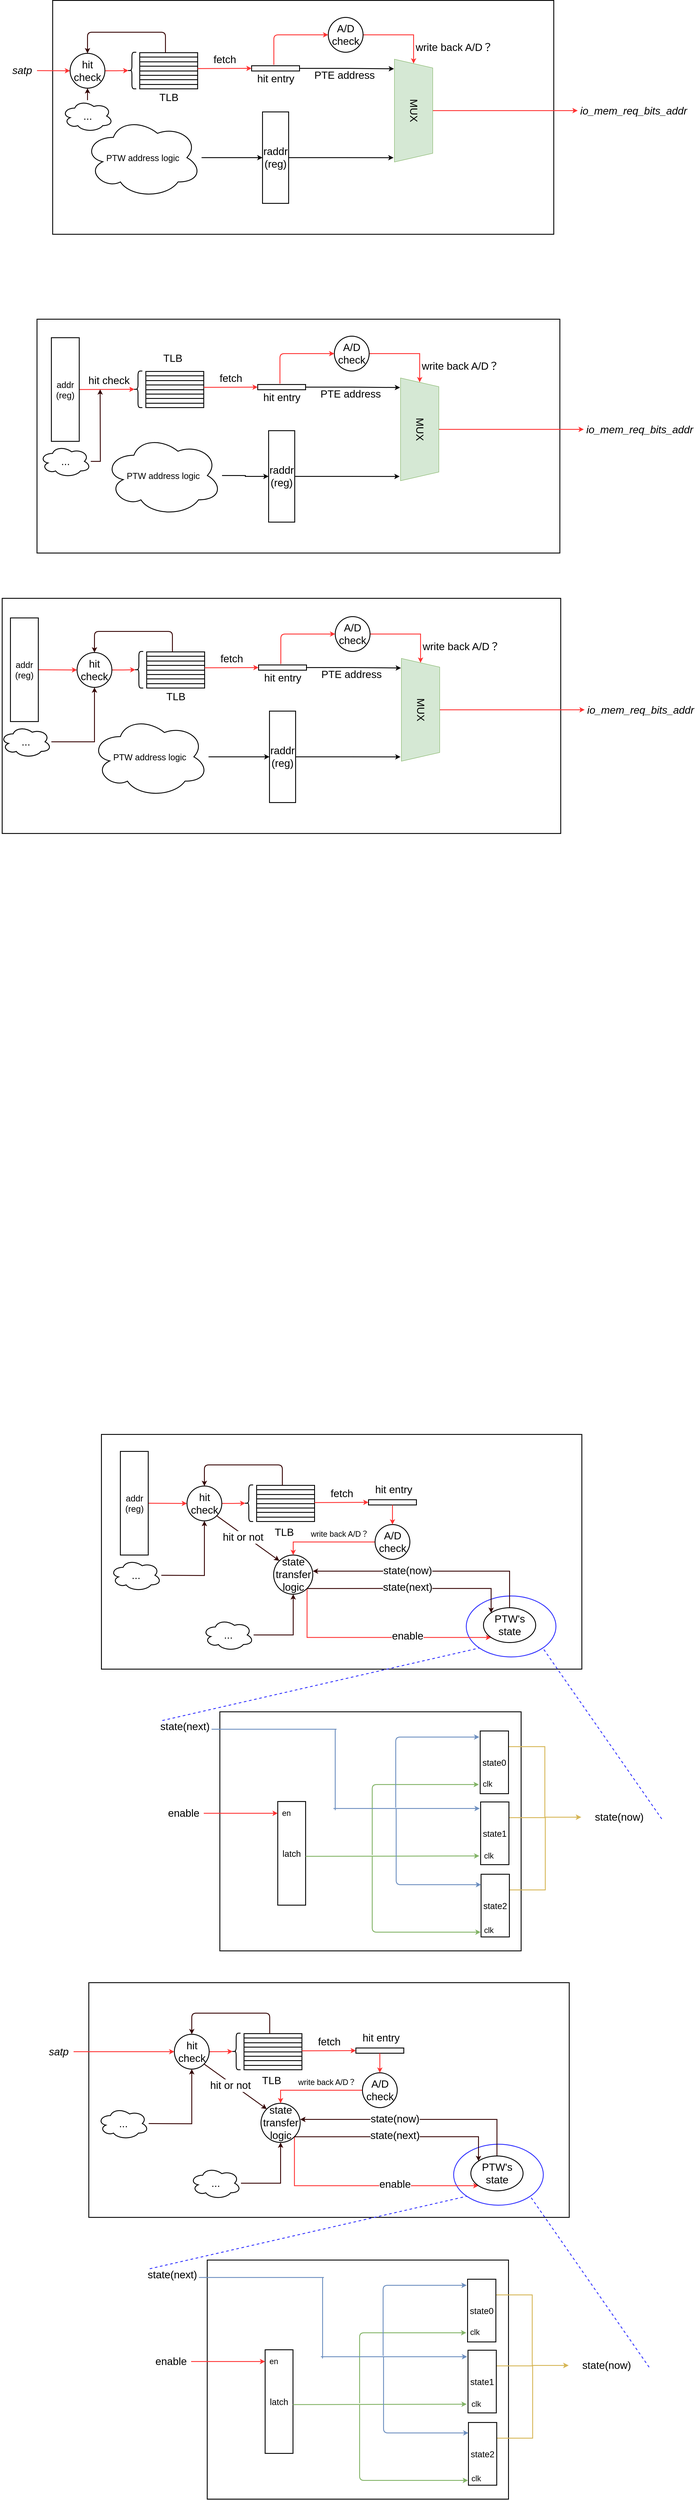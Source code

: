 <mxfile version="14.8.0" type="github">
  <diagram id="252hQuhekfQrJqdJKIK0" name="Page-1">
    <mxGraphModel dx="2426" dy="1365" grid="0" gridSize="10" guides="1" tooltips="1" connect="1" arrows="1" fold="1" page="1" pageScale="1" pageWidth="2339" pageHeight="3300" math="0" shadow="0">
      <root>
        <mxCell id="0" />
        <mxCell id="1" parent="0" />
        <mxCell id="SUnMmAHehi4IOB_Qr8HH-211" value="" style="rounded=0;whiteSpace=wrap;html=1;strokeColor=#000000;strokeWidth=2;" vertex="1" parent="1">
          <mxGeometry x="513" y="3558" width="1103.5" height="539" as="geometry" />
        </mxCell>
        <mxCell id="SUnMmAHehi4IOB_Qr8HH-311" value="" style="ellipse;whiteSpace=wrap;html=1;strokeWidth=2;strokeColor=#3333FF;" vertex="1" parent="1">
          <mxGeometry x="1351" y="3929" width="206" height="140" as="geometry" />
        </mxCell>
        <mxCell id="SUnMmAHehi4IOB_Qr8HH-280" value="" style="rounded=0;whiteSpace=wrap;html=1;strokeColor=#000000;strokeWidth=2;" vertex="1" parent="1">
          <mxGeometry x="785" y="4195" width="692" height="549" as="geometry" />
        </mxCell>
        <mxCell id="SUnMmAHehi4IOB_Qr8HH-4" value="" style="rounded=0;whiteSpace=wrap;html=1;strokeColor=#000000;strokeWidth=2;" vertex="1" parent="1">
          <mxGeometry x="401" y="265" width="1151" height="537" as="geometry" />
        </mxCell>
        <mxCell id="SUnMmAHehi4IOB_Qr8HH-73" style="edgeStyle=orthogonalEdgeStyle;rounded=0;orthogonalLoop=1;jettySize=auto;html=1;exitX=0.5;exitY=0;exitDx=0;exitDy=0;entryX=0;entryY=0.5;entryDx=0;entryDy=0;strokeWidth=2;strokeColor=#FF3333;" edge="1" parent="1" source="SUnMmAHehi4IOB_Qr8HH-1" target="SUnMmAHehi4IOB_Qr8HH-3">
          <mxGeometry relative="1" as="geometry" />
        </mxCell>
        <mxCell id="SUnMmAHehi4IOB_Qr8HH-1" value="&lt;font style=&quot;font-size: 24px&quot;&gt;MUX&lt;/font&gt;" style="shape=trapezoid;perimeter=trapezoidPerimeter;whiteSpace=wrap;html=1;fixedSize=1;rotation=90;fillColor=#d5e8d4;strokeColor=#82b366;" vertex="1" parent="1">
          <mxGeometry x="1112" y="474" width="236" height="88" as="geometry" />
        </mxCell>
        <mxCell id="SUnMmAHehi4IOB_Qr8HH-2" value="&lt;div class=&quot;lake-content&quot;&gt;&lt;i&gt;&lt;font style=&quot;font-size: 24px&quot;&gt;satp&lt;/font&gt;&lt;/i&gt;&lt;/div&gt;" style="text;whiteSpace=wrap;html=1;strokeWidth=2;align=center;" vertex="1" parent="1">
          <mxGeometry x="297" y="405" width="68" height="42" as="geometry" />
        </mxCell>
        <mxCell id="SUnMmAHehi4IOB_Qr8HH-3" value="&lt;div class=&quot;lake-content&quot;&gt;&lt;em&gt;&lt;span class=&quot;ne-text&quot;&gt;&lt;font style=&quot;font-size: 24px&quot;&gt;io_mem_req_bits_addr&lt;/font&gt;&lt;/span&gt;&lt;/em&gt;&lt;/div&gt;" style="text;whiteSpace=wrap;html=1;strokeWidth=2;align=center;" vertex="1" parent="1">
          <mxGeometry x="1607" y="497.5" width="257" height="41" as="geometry" />
        </mxCell>
        <mxCell id="SUnMmAHehi4IOB_Qr8HH-5" value="" style="endArrow=classic;html=1;entryX=0;entryY=0.5;entryDx=0;entryDy=0;strokeWidth=2;strokeColor=#FF3333;" edge="1" parent="1" source="SUnMmAHehi4IOB_Qr8HH-2" target="SUnMmAHehi4IOB_Qr8HH-136">
          <mxGeometry width="50" height="50" relative="1" as="geometry">
            <mxPoint x="293" y="542" as="sourcePoint" />
            <mxPoint x="426" y="426" as="targetPoint" />
          </mxGeometry>
        </mxCell>
        <mxCell id="SUnMmAHehi4IOB_Qr8HH-26" value="" style="shape=table;startSize=0;container=1;collapsible=0;childLayout=tableLayout;strokeWidth=2;" vertex="1" parent="1">
          <mxGeometry x="601" y="385" width="133" height="83" as="geometry" />
        </mxCell>
        <mxCell id="SUnMmAHehi4IOB_Qr8HH-27" value="" style="shape=partialRectangle;collapsible=0;dropTarget=0;pointerEvents=0;fillColor=none;top=0;left=0;bottom=0;right=0;points=[[0,0.5],[1,0.5]];portConstraint=eastwest;" vertex="1" parent="SUnMmAHehi4IOB_Qr8HH-26">
          <mxGeometry width="133" height="10" as="geometry" />
        </mxCell>
        <mxCell id="SUnMmAHehi4IOB_Qr8HH-28" value="" style="shape=partialRectangle;html=1;whiteSpace=wrap;connectable=0;overflow=hidden;fillColor=none;top=0;left=0;bottom=0;right=0;" vertex="1" parent="SUnMmAHehi4IOB_Qr8HH-27">
          <mxGeometry width="133" height="10" as="geometry" />
        </mxCell>
        <mxCell id="SUnMmAHehi4IOB_Qr8HH-29" value="" style="shape=partialRectangle;collapsible=0;dropTarget=0;pointerEvents=0;fillColor=none;top=0;left=0;bottom=0;right=0;points=[[0,0.5],[1,0.5]];portConstraint=eastwest;" vertex="1" parent="SUnMmAHehi4IOB_Qr8HH-26">
          <mxGeometry y="10" width="133" height="11" as="geometry" />
        </mxCell>
        <mxCell id="SUnMmAHehi4IOB_Qr8HH-30" value="" style="shape=partialRectangle;html=1;whiteSpace=wrap;connectable=0;overflow=hidden;fillColor=none;top=0;left=0;bottom=0;right=0;" vertex="1" parent="SUnMmAHehi4IOB_Qr8HH-29">
          <mxGeometry width="133" height="11" as="geometry" />
        </mxCell>
        <mxCell id="SUnMmAHehi4IOB_Qr8HH-31" value="" style="shape=partialRectangle;collapsible=0;dropTarget=0;pointerEvents=0;fillColor=none;top=0;left=0;bottom=0;right=0;points=[[0,0.5],[1,0.5]];portConstraint=eastwest;" vertex="1" parent="SUnMmAHehi4IOB_Qr8HH-26">
          <mxGeometry y="21" width="133" height="10" as="geometry" />
        </mxCell>
        <mxCell id="SUnMmAHehi4IOB_Qr8HH-32" value="" style="shape=partialRectangle;html=1;whiteSpace=wrap;connectable=0;overflow=hidden;fillColor=none;top=0;left=0;bottom=0;right=0;" vertex="1" parent="SUnMmAHehi4IOB_Qr8HH-31">
          <mxGeometry width="133" height="10" as="geometry" />
        </mxCell>
        <mxCell id="SUnMmAHehi4IOB_Qr8HH-33" value="" style="shape=partialRectangle;collapsible=0;dropTarget=0;pointerEvents=0;fillColor=none;top=0;left=0;bottom=0;right=0;points=[[0,0.5],[1,0.5]];portConstraint=eastwest;" vertex="1" parent="SUnMmAHehi4IOB_Qr8HH-26">
          <mxGeometry y="31" width="133" height="11" as="geometry" />
        </mxCell>
        <mxCell id="SUnMmAHehi4IOB_Qr8HH-34" value="" style="shape=partialRectangle;html=1;whiteSpace=wrap;connectable=0;overflow=hidden;fillColor=none;top=0;left=0;bottom=0;right=0;" vertex="1" parent="SUnMmAHehi4IOB_Qr8HH-33">
          <mxGeometry width="133" height="11" as="geometry" />
        </mxCell>
        <mxCell id="SUnMmAHehi4IOB_Qr8HH-35" value="" style="shape=partialRectangle;collapsible=0;dropTarget=0;pointerEvents=0;fillColor=none;top=0;left=0;bottom=0;right=0;points=[[0,0.5],[1,0.5]];portConstraint=eastwest;" vertex="1" parent="SUnMmAHehi4IOB_Qr8HH-26">
          <mxGeometry y="42" width="133" height="10" as="geometry" />
        </mxCell>
        <mxCell id="SUnMmAHehi4IOB_Qr8HH-36" value="" style="shape=partialRectangle;html=1;whiteSpace=wrap;connectable=0;overflow=hidden;fillColor=none;top=0;left=0;bottom=0;right=0;" vertex="1" parent="SUnMmAHehi4IOB_Qr8HH-35">
          <mxGeometry width="133" height="10" as="geometry" />
        </mxCell>
        <mxCell id="SUnMmAHehi4IOB_Qr8HH-37" value="" style="shape=partialRectangle;collapsible=0;dropTarget=0;pointerEvents=0;fillColor=none;top=0;left=0;bottom=0;right=0;points=[[0,0.5],[1,0.5]];portConstraint=eastwest;" vertex="1" parent="SUnMmAHehi4IOB_Qr8HH-26">
          <mxGeometry y="52" width="133" height="10" as="geometry" />
        </mxCell>
        <mxCell id="SUnMmAHehi4IOB_Qr8HH-38" value="" style="shape=partialRectangle;html=1;whiteSpace=wrap;connectable=0;overflow=hidden;fillColor=none;top=0;left=0;bottom=0;right=0;" vertex="1" parent="SUnMmAHehi4IOB_Qr8HH-37">
          <mxGeometry width="133" height="10" as="geometry" />
        </mxCell>
        <mxCell id="SUnMmAHehi4IOB_Qr8HH-39" value="" style="shape=partialRectangle;collapsible=0;dropTarget=0;pointerEvents=0;fillColor=none;top=0;left=0;bottom=0;right=0;points=[[0,0.5],[1,0.5]];portConstraint=eastwest;" vertex="1" parent="SUnMmAHehi4IOB_Qr8HH-26">
          <mxGeometry y="62" width="133" height="11" as="geometry" />
        </mxCell>
        <mxCell id="SUnMmAHehi4IOB_Qr8HH-40" value="" style="shape=partialRectangle;html=1;whiteSpace=wrap;connectable=0;overflow=hidden;fillColor=none;top=0;left=0;bottom=0;right=0;" vertex="1" parent="SUnMmAHehi4IOB_Qr8HH-39">
          <mxGeometry width="133" height="11" as="geometry" />
        </mxCell>
        <mxCell id="SUnMmAHehi4IOB_Qr8HH-41" value="" style="shape=partialRectangle;collapsible=0;dropTarget=0;pointerEvents=0;fillColor=none;top=0;left=0;bottom=0;right=0;points=[[0,0.5],[1,0.5]];portConstraint=eastwest;" vertex="1" parent="SUnMmAHehi4IOB_Qr8HH-26">
          <mxGeometry y="73" width="133" height="10" as="geometry" />
        </mxCell>
        <mxCell id="SUnMmAHehi4IOB_Qr8HH-42" value="" style="shape=partialRectangle;html=1;whiteSpace=wrap;connectable=0;overflow=hidden;fillColor=none;top=0;left=0;bottom=0;right=0;" vertex="1" parent="SUnMmAHehi4IOB_Qr8HH-41">
          <mxGeometry width="133" height="10" as="geometry" />
        </mxCell>
        <mxCell id="SUnMmAHehi4IOB_Qr8HH-43" value="" style="shape=curlyBracket;whiteSpace=wrap;html=1;rounded=1;strokeColor=#000000;strokeWidth=2;" vertex="1" parent="1">
          <mxGeometry x="573" y="384" width="20" height="84" as="geometry" />
        </mxCell>
        <mxCell id="SUnMmAHehi4IOB_Qr8HH-63" value="" style="shape=table;startSize=0;container=1;collapsible=0;childLayout=tableLayout;strokeWidth=2;" vertex="1" parent="1">
          <mxGeometry x="858" y="415" width="110" height="12" as="geometry" />
        </mxCell>
        <mxCell id="SUnMmAHehi4IOB_Qr8HH-64" value="" style="shape=partialRectangle;collapsible=0;dropTarget=0;pointerEvents=0;fillColor=none;top=0;left=0;bottom=0;right=0;points=[[0,0.5],[1,0.5]];portConstraint=eastwest;" vertex="1" parent="SUnMmAHehi4IOB_Qr8HH-63">
          <mxGeometry width="110" height="12" as="geometry" />
        </mxCell>
        <mxCell id="SUnMmAHehi4IOB_Qr8HH-65" value="" style="shape=partialRectangle;html=1;whiteSpace=wrap;connectable=0;overflow=hidden;fillColor=none;top=0;left=0;bottom=0;right=0;" vertex="1" parent="SUnMmAHehi4IOB_Qr8HH-64">
          <mxGeometry width="110" height="12" as="geometry" />
        </mxCell>
        <mxCell id="SUnMmAHehi4IOB_Qr8HH-66" value="" style="endArrow=classic;html=1;exitX=1;exitY=0.5;exitDx=0;exitDy=0;entryX=0;entryY=0.5;entryDx=0;entryDy=0;strokeWidth=2;strokeColor=#FF3333;" edge="1" parent="1" source="SUnMmAHehi4IOB_Qr8HH-33" target="SUnMmAHehi4IOB_Qr8HH-64">
          <mxGeometry width="50" height="50" relative="1" as="geometry">
            <mxPoint x="887" y="522" as="sourcePoint" />
            <mxPoint x="937" y="472" as="targetPoint" />
          </mxGeometry>
        </mxCell>
        <mxCell id="SUnMmAHehi4IOB_Qr8HH-77" value="&lt;font style=&quot;font-size: 24px&quot;&gt;fetch&lt;/font&gt;" style="edgeLabel;html=1;align=center;verticalAlign=middle;resizable=0;points=[];" vertex="1" connectable="0" parent="SUnMmAHehi4IOB_Qr8HH-66">
          <mxGeometry x="-0.274" y="-3" relative="1" as="geometry">
            <mxPoint x="17" y="-24" as="offset" />
          </mxGeometry>
        </mxCell>
        <mxCell id="SUnMmAHehi4IOB_Qr8HH-69" style="edgeStyle=orthogonalEdgeStyle;rounded=0;orthogonalLoop=1;jettySize=auto;html=1;exitX=1;exitY=0.5;exitDx=0;exitDy=0;entryX=0;entryY=0.5;entryDx=0;entryDy=0;strokeWidth=2;strokeColor=#FF3333;" edge="1" parent="1" source="SUnMmAHehi4IOB_Qr8HH-67" target="SUnMmAHehi4IOB_Qr8HH-1">
          <mxGeometry relative="1" as="geometry" />
        </mxCell>
        <mxCell id="SUnMmAHehi4IOB_Qr8HH-78" value="&lt;font style=&quot;font-size: 24px&quot;&gt;write back A/D？&lt;/font&gt;" style="edgeLabel;html=1;align=center;verticalAlign=middle;resizable=0;points=[];" vertex="1" connectable="0" parent="SUnMmAHehi4IOB_Qr8HH-69">
          <mxGeometry x="0.297" y="-1" relative="1" as="geometry">
            <mxPoint x="94" y="27" as="offset" />
          </mxGeometry>
        </mxCell>
        <mxCell id="SUnMmAHehi4IOB_Qr8HH-67" value="&lt;font style=&quot;font-size: 24px&quot;&gt;A/D check&lt;/font&gt;" style="ellipse;whiteSpace=wrap;html=1;aspect=fixed;strokeColor=#000000;strokeWidth=2;" vertex="1" parent="1">
          <mxGeometry x="1034" y="304" width="80" height="80" as="geometry" />
        </mxCell>
        <mxCell id="SUnMmAHehi4IOB_Qr8HH-68" value="" style="edgeStyle=elbowEdgeStyle;elbow=vertical;endArrow=classic;html=1;entryX=0;entryY=0.5;entryDx=0;entryDy=0;exitX=0.464;exitY=-0.167;exitDx=0;exitDy=0;exitPerimeter=0;strokeWidth=2;strokeColor=#FF3333;" edge="1" parent="1" source="SUnMmAHehi4IOB_Qr8HH-64" target="SUnMmAHehi4IOB_Qr8HH-67">
          <mxGeometry width="50" height="50" relative="1" as="geometry">
            <mxPoint x="785" y="421" as="sourcePoint" />
            <mxPoint x="948" y="362" as="targetPoint" />
            <Array as="points">
              <mxPoint x="907" y="344" />
            </Array>
          </mxGeometry>
        </mxCell>
        <mxCell id="SUnMmAHehi4IOB_Qr8HH-70" style="edgeStyle=orthogonalEdgeStyle;rounded=0;orthogonalLoop=1;jettySize=auto;html=1;exitX=1;exitY=0.5;exitDx=0;exitDy=0;entryX=0.093;entryY=1.011;entryDx=0;entryDy=0;entryPerimeter=0;strokeWidth=2;" edge="1" parent="1" source="SUnMmAHehi4IOB_Qr8HH-64" target="SUnMmAHehi4IOB_Qr8HH-1">
          <mxGeometry relative="1" as="geometry" />
        </mxCell>
        <mxCell id="SUnMmAHehi4IOB_Qr8HH-82" value="&lt;font style=&quot;font-size: 24px&quot;&gt;PTE address&lt;/font&gt;" style="edgeLabel;html=1;align=center;verticalAlign=middle;resizable=0;points=[];" vertex="1" connectable="0" parent="SUnMmAHehi4IOB_Qr8HH-70">
          <mxGeometry x="-0.275" y="3" relative="1" as="geometry">
            <mxPoint x="24" y="19" as="offset" />
          </mxGeometry>
        </mxCell>
        <mxCell id="SUnMmAHehi4IOB_Qr8HH-72" style="edgeStyle=orthogonalEdgeStyle;rounded=0;orthogonalLoop=1;jettySize=auto;html=1;entryX=0.958;entryY=1.023;entryDx=0;entryDy=0;entryPerimeter=0;strokeWidth=2;" edge="1" parent="1" source="SUnMmAHehi4IOB_Qr8HH-71" target="SUnMmAHehi4IOB_Qr8HH-1">
          <mxGeometry relative="1" as="geometry" />
        </mxCell>
        <mxCell id="SUnMmAHehi4IOB_Qr8HH-71" value="&lt;font style=&quot;font-size: 24px&quot;&gt;raddr&lt;br&gt;(reg)&lt;/font&gt;" style="rounded=0;whiteSpace=wrap;html=1;strokeColor=#000000;strokeWidth=2;" vertex="1" parent="1">
          <mxGeometry x="883" y="521" width="60" height="210" as="geometry" />
        </mxCell>
        <mxCell id="SUnMmAHehi4IOB_Qr8HH-75" value="&lt;font style=&quot;font-size: 24px&quot;&gt;TLB&lt;/font&gt;" style="text;html=1;strokeColor=none;fillColor=none;align=center;verticalAlign=middle;whiteSpace=wrap;rounded=0;" vertex="1" parent="1">
          <mxGeometry x="647.5" y="477.5" width="40" height="20" as="geometry" />
        </mxCell>
        <mxCell id="SUnMmAHehi4IOB_Qr8HH-76" value="&lt;span style=&quot;font-size: 24px&quot;&gt;hit entry&lt;/span&gt;" style="text;html=1;strokeColor=none;fillColor=none;align=center;verticalAlign=middle;whiteSpace=wrap;rounded=0;" vertex="1" parent="1">
          <mxGeometry x="862.5" y="432" width="101" height="26" as="geometry" />
        </mxCell>
        <mxCell id="SUnMmAHehi4IOB_Qr8HH-81" style="edgeStyle=orthogonalEdgeStyle;rounded=0;orthogonalLoop=1;jettySize=auto;html=1;entryX=0;entryY=0.5;entryDx=0;entryDy=0;strokeWidth=2;" edge="1" parent="1" source="SUnMmAHehi4IOB_Qr8HH-80" target="SUnMmAHehi4IOB_Qr8HH-71">
          <mxGeometry relative="1" as="geometry" />
        </mxCell>
        <mxCell id="SUnMmAHehi4IOB_Qr8HH-80" value="&lt;font style=&quot;font-size: 20px&quot;&gt;PTW address logic&lt;/font&gt;" style="ellipse;shape=cloud;whiteSpace=wrap;html=1;strokeColor=#000000;strokeWidth=2;" vertex="1" parent="1">
          <mxGeometry x="473" y="533" width="270" height="186" as="geometry" />
        </mxCell>
        <mxCell id="SUnMmAHehi4IOB_Qr8HH-83" value="" style="rounded=0;whiteSpace=wrap;html=1;strokeColor=#000000;strokeWidth=2;" vertex="1" parent="1">
          <mxGeometry x="365" y="997" width="1201" height="537" as="geometry" />
        </mxCell>
        <mxCell id="SUnMmAHehi4IOB_Qr8HH-84" style="edgeStyle=orthogonalEdgeStyle;rounded=0;orthogonalLoop=1;jettySize=auto;html=1;exitX=0.5;exitY=0;exitDx=0;exitDy=0;entryX=0;entryY=0.5;entryDx=0;entryDy=0;strokeWidth=2;strokeColor=#FF3333;" edge="1" parent="1" source="SUnMmAHehi4IOB_Qr8HH-85" target="SUnMmAHehi4IOB_Qr8HH-87">
          <mxGeometry relative="1" as="geometry" />
        </mxCell>
        <mxCell id="SUnMmAHehi4IOB_Qr8HH-85" value="&lt;font style=&quot;font-size: 24px&quot;&gt;MUX&lt;/font&gt;" style="shape=trapezoid;perimeter=trapezoidPerimeter;whiteSpace=wrap;html=1;fixedSize=1;rotation=90;fillColor=#d5e8d4;strokeColor=#82b366;" vertex="1" parent="1">
          <mxGeometry x="1126" y="1206" width="236" height="88" as="geometry" />
        </mxCell>
        <mxCell id="SUnMmAHehi4IOB_Qr8HH-87" value="&lt;div class=&quot;lake-content&quot;&gt;&lt;em&gt;&lt;span class=&quot;ne-text&quot;&gt;&lt;font style=&quot;font-size: 24px&quot;&gt;io_mem_req_bits_addr&lt;/font&gt;&lt;/span&gt;&lt;/em&gt;&lt;/div&gt;" style="text;whiteSpace=wrap;html=1;strokeWidth=2;align=center;" vertex="1" parent="1">
          <mxGeometry x="1621" y="1229.5" width="257" height="41" as="geometry" />
        </mxCell>
        <mxCell id="SUnMmAHehi4IOB_Qr8HH-88" value="" style="endArrow=classic;html=1;entryX=0.1;entryY=0.5;entryDx=0;entryDy=0;entryPerimeter=0;strokeWidth=2;strokeColor=#FF3333;exitX=1;exitY=0.5;exitDx=0;exitDy=0;" edge="1" parent="1" source="SUnMmAHehi4IOB_Qr8HH-125" target="SUnMmAHehi4IOB_Qr8HH-107">
          <mxGeometry width="50" height="50" relative="1" as="geometry">
            <mxPoint x="519" y="1170.672" as="sourcePoint" />
            <mxPoint x="559" y="1143" as="targetPoint" />
          </mxGeometry>
        </mxCell>
        <mxCell id="SUnMmAHehi4IOB_Qr8HH-89" value="&lt;font style=&quot;font-size: 24px&quot;&gt;hit check&lt;/font&gt;" style="edgeLabel;html=1;align=center;verticalAlign=middle;resizable=0;points=[];" vertex="1" connectable="0" parent="SUnMmAHehi4IOB_Qr8HH-88">
          <mxGeometry x="0.2" y="2" relative="1" as="geometry">
            <mxPoint x="-8" y="-18" as="offset" />
          </mxGeometry>
        </mxCell>
        <mxCell id="SUnMmAHehi4IOB_Qr8HH-90" value="" style="shape=table;startSize=0;container=1;collapsible=0;childLayout=tableLayout;strokeWidth=2;" vertex="1" parent="1">
          <mxGeometry x="615" y="1117" width="133" height="83" as="geometry" />
        </mxCell>
        <mxCell id="SUnMmAHehi4IOB_Qr8HH-91" value="" style="shape=partialRectangle;collapsible=0;dropTarget=0;pointerEvents=0;fillColor=none;top=0;left=0;bottom=0;right=0;points=[[0,0.5],[1,0.5]];portConstraint=eastwest;" vertex="1" parent="SUnMmAHehi4IOB_Qr8HH-90">
          <mxGeometry width="133" height="10" as="geometry" />
        </mxCell>
        <mxCell id="SUnMmAHehi4IOB_Qr8HH-92" value="" style="shape=partialRectangle;html=1;whiteSpace=wrap;connectable=0;overflow=hidden;fillColor=none;top=0;left=0;bottom=0;right=0;" vertex="1" parent="SUnMmAHehi4IOB_Qr8HH-91">
          <mxGeometry width="133" height="10" as="geometry" />
        </mxCell>
        <mxCell id="SUnMmAHehi4IOB_Qr8HH-93" value="" style="shape=partialRectangle;collapsible=0;dropTarget=0;pointerEvents=0;fillColor=none;top=0;left=0;bottom=0;right=0;points=[[0,0.5],[1,0.5]];portConstraint=eastwest;" vertex="1" parent="SUnMmAHehi4IOB_Qr8HH-90">
          <mxGeometry y="10" width="133" height="11" as="geometry" />
        </mxCell>
        <mxCell id="SUnMmAHehi4IOB_Qr8HH-94" value="" style="shape=partialRectangle;html=1;whiteSpace=wrap;connectable=0;overflow=hidden;fillColor=none;top=0;left=0;bottom=0;right=0;" vertex="1" parent="SUnMmAHehi4IOB_Qr8HH-93">
          <mxGeometry width="133" height="11" as="geometry" />
        </mxCell>
        <mxCell id="SUnMmAHehi4IOB_Qr8HH-95" value="" style="shape=partialRectangle;collapsible=0;dropTarget=0;pointerEvents=0;fillColor=none;top=0;left=0;bottom=0;right=0;points=[[0,0.5],[1,0.5]];portConstraint=eastwest;" vertex="1" parent="SUnMmAHehi4IOB_Qr8HH-90">
          <mxGeometry y="21" width="133" height="10" as="geometry" />
        </mxCell>
        <mxCell id="SUnMmAHehi4IOB_Qr8HH-96" value="" style="shape=partialRectangle;html=1;whiteSpace=wrap;connectable=0;overflow=hidden;fillColor=none;top=0;left=0;bottom=0;right=0;" vertex="1" parent="SUnMmAHehi4IOB_Qr8HH-95">
          <mxGeometry width="133" height="10" as="geometry" />
        </mxCell>
        <mxCell id="SUnMmAHehi4IOB_Qr8HH-97" value="" style="shape=partialRectangle;collapsible=0;dropTarget=0;pointerEvents=0;fillColor=none;top=0;left=0;bottom=0;right=0;points=[[0,0.5],[1,0.5]];portConstraint=eastwest;" vertex="1" parent="SUnMmAHehi4IOB_Qr8HH-90">
          <mxGeometry y="31" width="133" height="11" as="geometry" />
        </mxCell>
        <mxCell id="SUnMmAHehi4IOB_Qr8HH-98" value="" style="shape=partialRectangle;html=1;whiteSpace=wrap;connectable=0;overflow=hidden;fillColor=none;top=0;left=0;bottom=0;right=0;" vertex="1" parent="SUnMmAHehi4IOB_Qr8HH-97">
          <mxGeometry width="133" height="11" as="geometry" />
        </mxCell>
        <mxCell id="SUnMmAHehi4IOB_Qr8HH-99" value="" style="shape=partialRectangle;collapsible=0;dropTarget=0;pointerEvents=0;fillColor=none;top=0;left=0;bottom=0;right=0;points=[[0,0.5],[1,0.5]];portConstraint=eastwest;" vertex="1" parent="SUnMmAHehi4IOB_Qr8HH-90">
          <mxGeometry y="42" width="133" height="10" as="geometry" />
        </mxCell>
        <mxCell id="SUnMmAHehi4IOB_Qr8HH-100" value="" style="shape=partialRectangle;html=1;whiteSpace=wrap;connectable=0;overflow=hidden;fillColor=none;top=0;left=0;bottom=0;right=0;" vertex="1" parent="SUnMmAHehi4IOB_Qr8HH-99">
          <mxGeometry width="133" height="10" as="geometry" />
        </mxCell>
        <mxCell id="SUnMmAHehi4IOB_Qr8HH-101" value="" style="shape=partialRectangle;collapsible=0;dropTarget=0;pointerEvents=0;fillColor=none;top=0;left=0;bottom=0;right=0;points=[[0,0.5],[1,0.5]];portConstraint=eastwest;" vertex="1" parent="SUnMmAHehi4IOB_Qr8HH-90">
          <mxGeometry y="52" width="133" height="10" as="geometry" />
        </mxCell>
        <mxCell id="SUnMmAHehi4IOB_Qr8HH-102" value="" style="shape=partialRectangle;html=1;whiteSpace=wrap;connectable=0;overflow=hidden;fillColor=none;top=0;left=0;bottom=0;right=0;" vertex="1" parent="SUnMmAHehi4IOB_Qr8HH-101">
          <mxGeometry width="133" height="10" as="geometry" />
        </mxCell>
        <mxCell id="SUnMmAHehi4IOB_Qr8HH-103" value="" style="shape=partialRectangle;collapsible=0;dropTarget=0;pointerEvents=0;fillColor=none;top=0;left=0;bottom=0;right=0;points=[[0,0.5],[1,0.5]];portConstraint=eastwest;" vertex="1" parent="SUnMmAHehi4IOB_Qr8HH-90">
          <mxGeometry y="62" width="133" height="11" as="geometry" />
        </mxCell>
        <mxCell id="SUnMmAHehi4IOB_Qr8HH-104" value="" style="shape=partialRectangle;html=1;whiteSpace=wrap;connectable=0;overflow=hidden;fillColor=none;top=0;left=0;bottom=0;right=0;" vertex="1" parent="SUnMmAHehi4IOB_Qr8HH-103">
          <mxGeometry width="133" height="11" as="geometry" />
        </mxCell>
        <mxCell id="SUnMmAHehi4IOB_Qr8HH-105" value="" style="shape=partialRectangle;collapsible=0;dropTarget=0;pointerEvents=0;fillColor=none;top=0;left=0;bottom=0;right=0;points=[[0,0.5],[1,0.5]];portConstraint=eastwest;" vertex="1" parent="SUnMmAHehi4IOB_Qr8HH-90">
          <mxGeometry y="73" width="133" height="10" as="geometry" />
        </mxCell>
        <mxCell id="SUnMmAHehi4IOB_Qr8HH-106" value="" style="shape=partialRectangle;html=1;whiteSpace=wrap;connectable=0;overflow=hidden;fillColor=none;top=0;left=0;bottom=0;right=0;" vertex="1" parent="SUnMmAHehi4IOB_Qr8HH-105">
          <mxGeometry width="133" height="10" as="geometry" />
        </mxCell>
        <mxCell id="SUnMmAHehi4IOB_Qr8HH-107" value="" style="shape=curlyBracket;whiteSpace=wrap;html=1;rounded=1;strokeColor=#000000;strokeWidth=2;" vertex="1" parent="1">
          <mxGeometry x="587" y="1116" width="20" height="84" as="geometry" />
        </mxCell>
        <mxCell id="SUnMmAHehi4IOB_Qr8HH-108" value="" style="shape=table;startSize=0;container=1;collapsible=0;childLayout=tableLayout;strokeWidth=2;" vertex="1" parent="1">
          <mxGeometry x="872" y="1147" width="110" height="12" as="geometry" />
        </mxCell>
        <mxCell id="SUnMmAHehi4IOB_Qr8HH-109" value="" style="shape=partialRectangle;collapsible=0;dropTarget=0;pointerEvents=0;fillColor=none;top=0;left=0;bottom=0;right=0;points=[[0,0.5],[1,0.5]];portConstraint=eastwest;" vertex="1" parent="SUnMmAHehi4IOB_Qr8HH-108">
          <mxGeometry width="110" height="12" as="geometry" />
        </mxCell>
        <mxCell id="SUnMmAHehi4IOB_Qr8HH-110" value="" style="shape=partialRectangle;html=1;whiteSpace=wrap;connectable=0;overflow=hidden;fillColor=none;top=0;left=0;bottom=0;right=0;" vertex="1" parent="SUnMmAHehi4IOB_Qr8HH-109">
          <mxGeometry width="110" height="12" as="geometry" />
        </mxCell>
        <mxCell id="SUnMmAHehi4IOB_Qr8HH-111" value="" style="endArrow=classic;html=1;exitX=1;exitY=0.5;exitDx=0;exitDy=0;entryX=0;entryY=0.5;entryDx=0;entryDy=0;strokeWidth=2;strokeColor=#FF3333;" edge="1" parent="1" source="SUnMmAHehi4IOB_Qr8HH-97" target="SUnMmAHehi4IOB_Qr8HH-109">
          <mxGeometry width="50" height="50" relative="1" as="geometry">
            <mxPoint x="901" y="1254" as="sourcePoint" />
            <mxPoint x="951" y="1204" as="targetPoint" />
          </mxGeometry>
        </mxCell>
        <mxCell id="SUnMmAHehi4IOB_Qr8HH-112" value="&lt;font style=&quot;font-size: 24px&quot;&gt;fetch&lt;/font&gt;" style="edgeLabel;html=1;align=center;verticalAlign=middle;resizable=0;points=[];" vertex="1" connectable="0" parent="SUnMmAHehi4IOB_Qr8HH-111">
          <mxGeometry x="-0.274" y="-3" relative="1" as="geometry">
            <mxPoint x="17" y="-24" as="offset" />
          </mxGeometry>
        </mxCell>
        <mxCell id="SUnMmAHehi4IOB_Qr8HH-113" style="edgeStyle=orthogonalEdgeStyle;rounded=0;orthogonalLoop=1;jettySize=auto;html=1;exitX=1;exitY=0.5;exitDx=0;exitDy=0;entryX=0;entryY=0.5;entryDx=0;entryDy=0;strokeWidth=2;strokeColor=#FF3333;" edge="1" parent="1" source="SUnMmAHehi4IOB_Qr8HH-115" target="SUnMmAHehi4IOB_Qr8HH-85">
          <mxGeometry relative="1" as="geometry" />
        </mxCell>
        <mxCell id="SUnMmAHehi4IOB_Qr8HH-114" value="&lt;font style=&quot;font-size: 24px&quot;&gt;write back A/D？&lt;/font&gt;" style="edgeLabel;html=1;align=center;verticalAlign=middle;resizable=0;points=[];" vertex="1" connectable="0" parent="SUnMmAHehi4IOB_Qr8HH-113">
          <mxGeometry x="0.297" y="-1" relative="1" as="geometry">
            <mxPoint x="94" y="27" as="offset" />
          </mxGeometry>
        </mxCell>
        <mxCell id="SUnMmAHehi4IOB_Qr8HH-115" value="&lt;font style=&quot;font-size: 24px&quot;&gt;A/D check&lt;/font&gt;" style="ellipse;whiteSpace=wrap;html=1;aspect=fixed;strokeColor=#000000;strokeWidth=2;" vertex="1" parent="1">
          <mxGeometry x="1048" y="1036" width="80" height="80" as="geometry" />
        </mxCell>
        <mxCell id="SUnMmAHehi4IOB_Qr8HH-116" value="" style="edgeStyle=elbowEdgeStyle;elbow=vertical;endArrow=classic;html=1;entryX=0;entryY=0.5;entryDx=0;entryDy=0;exitX=0.464;exitY=-0.167;exitDx=0;exitDy=0;exitPerimeter=0;strokeWidth=2;strokeColor=#FF3333;" edge="1" parent="1" source="SUnMmAHehi4IOB_Qr8HH-109" target="SUnMmAHehi4IOB_Qr8HH-115">
          <mxGeometry width="50" height="50" relative="1" as="geometry">
            <mxPoint x="799" y="1153" as="sourcePoint" />
            <mxPoint x="962" y="1094" as="targetPoint" />
            <Array as="points">
              <mxPoint x="921" y="1076" />
            </Array>
          </mxGeometry>
        </mxCell>
        <mxCell id="SUnMmAHehi4IOB_Qr8HH-117" style="edgeStyle=orthogonalEdgeStyle;rounded=0;orthogonalLoop=1;jettySize=auto;html=1;exitX=1;exitY=0.5;exitDx=0;exitDy=0;entryX=0.093;entryY=1.011;entryDx=0;entryDy=0;entryPerimeter=0;strokeWidth=2;" edge="1" parent="1" source="SUnMmAHehi4IOB_Qr8HH-109" target="SUnMmAHehi4IOB_Qr8HH-85">
          <mxGeometry relative="1" as="geometry" />
        </mxCell>
        <mxCell id="SUnMmAHehi4IOB_Qr8HH-118" value="&lt;font style=&quot;font-size: 24px&quot;&gt;PTE address&lt;/font&gt;" style="edgeLabel;html=1;align=center;verticalAlign=middle;resizable=0;points=[];" vertex="1" connectable="0" parent="SUnMmAHehi4IOB_Qr8HH-117">
          <mxGeometry x="-0.275" y="3" relative="1" as="geometry">
            <mxPoint x="24" y="19" as="offset" />
          </mxGeometry>
        </mxCell>
        <mxCell id="SUnMmAHehi4IOB_Qr8HH-119" style="edgeStyle=orthogonalEdgeStyle;rounded=0;orthogonalLoop=1;jettySize=auto;html=1;entryX=0.958;entryY=1.023;entryDx=0;entryDy=0;entryPerimeter=0;strokeWidth=2;" edge="1" parent="1" source="SUnMmAHehi4IOB_Qr8HH-120" target="SUnMmAHehi4IOB_Qr8HH-85">
          <mxGeometry relative="1" as="geometry" />
        </mxCell>
        <mxCell id="SUnMmAHehi4IOB_Qr8HH-120" value="&lt;font style=&quot;font-size: 24px&quot;&gt;raddr&lt;br&gt;(reg)&lt;/font&gt;" style="rounded=0;whiteSpace=wrap;html=1;strokeColor=#000000;strokeWidth=2;" vertex="1" parent="1">
          <mxGeometry x="897" y="1253" width="60" height="210" as="geometry" />
        </mxCell>
        <mxCell id="SUnMmAHehi4IOB_Qr8HH-121" value="&lt;font style=&quot;font-size: 24px&quot;&gt;TLB&lt;/font&gt;" style="text;html=1;strokeColor=none;fillColor=none;align=center;verticalAlign=middle;whiteSpace=wrap;rounded=0;" vertex="1" parent="1">
          <mxGeometry x="657" y="1077" width="40" height="20" as="geometry" />
        </mxCell>
        <mxCell id="SUnMmAHehi4IOB_Qr8HH-122" value="&lt;span style=&quot;font-size: 24px&quot;&gt;hit entry&lt;/span&gt;" style="text;html=1;strokeColor=none;fillColor=none;align=center;verticalAlign=middle;whiteSpace=wrap;rounded=0;" vertex="1" parent="1">
          <mxGeometry x="876.5" y="1164" width="101" height="26" as="geometry" />
        </mxCell>
        <mxCell id="SUnMmAHehi4IOB_Qr8HH-123" style="edgeStyle=orthogonalEdgeStyle;rounded=0;orthogonalLoop=1;jettySize=auto;html=1;entryX=0;entryY=0.5;entryDx=0;entryDy=0;strokeWidth=2;" edge="1" parent="1" source="SUnMmAHehi4IOB_Qr8HH-124" target="SUnMmAHehi4IOB_Qr8HH-120">
          <mxGeometry relative="1" as="geometry" />
        </mxCell>
        <mxCell id="SUnMmAHehi4IOB_Qr8HH-124" value="&lt;font style=&quot;font-size: 20px&quot;&gt;PTW address logic&lt;/font&gt;" style="ellipse;shape=cloud;whiteSpace=wrap;html=1;strokeColor=#000000;strokeWidth=2;" vertex="1" parent="1">
          <mxGeometry x="520" y="1263" width="270" height="186" as="geometry" />
        </mxCell>
        <mxCell id="SUnMmAHehi4IOB_Qr8HH-125" value="&lt;div class=&quot;lake-content&quot; style=&quot;font-size: 20px&quot;&gt;addr&lt;/div&gt;&lt;div class=&quot;lake-content&quot; style=&quot;font-size: 20px&quot;&gt;(reg)&lt;/div&gt;" style="rounded=0;whiteSpace=wrap;html=1;strokeColor=#000000;strokeWidth=2;" vertex="1" parent="1">
          <mxGeometry x="398" y="1039.5" width="64" height="238" as="geometry" />
        </mxCell>
        <mxCell id="SUnMmAHehi4IOB_Qr8HH-137" style="edgeStyle=orthogonalEdgeStyle;rounded=0;orthogonalLoop=1;jettySize=auto;html=1;entryX=0.5;entryY=1;entryDx=0;entryDy=0;strokeWidth=2;strokeColor=#330000;" edge="1" parent="1" source="SUnMmAHehi4IOB_Qr8HH-126" target="SUnMmAHehi4IOB_Qr8HH-136">
          <mxGeometry relative="1" as="geometry" />
        </mxCell>
        <mxCell id="SUnMmAHehi4IOB_Qr8HH-126" value="&lt;font style=&quot;font-size: 24px&quot;&gt;...&lt;/font&gt;" style="ellipse;shape=cloud;whiteSpace=wrap;html=1;strokeColor=#000000;strokeWidth=2;" vertex="1" parent="1">
          <mxGeometry x="422.5" y="494" width="117" height="73" as="geometry" />
        </mxCell>
        <mxCell id="SUnMmAHehi4IOB_Qr8HH-129" style="edgeStyle=orthogonalEdgeStyle;rounded=0;orthogonalLoop=1;jettySize=auto;html=1;strokeWidth=2;strokeColor=#330000;" edge="1" parent="1" source="SUnMmAHehi4IOB_Qr8HH-130">
          <mxGeometry relative="1" as="geometry">
            <mxPoint x="510" y="1158" as="targetPoint" />
          </mxGeometry>
        </mxCell>
        <mxCell id="SUnMmAHehi4IOB_Qr8HH-130" value="&lt;font style=&quot;font-size: 24px&quot;&gt;...&lt;/font&gt;" style="ellipse;shape=cloud;whiteSpace=wrap;html=1;strokeColor=#000000;strokeWidth=2;" vertex="1" parent="1">
          <mxGeometry x="371.5" y="1287" width="117" height="73" as="geometry" />
        </mxCell>
        <mxCell id="SUnMmAHehi4IOB_Qr8HH-135" style="edgeStyle=orthogonalEdgeStyle;rounded=0;orthogonalLoop=1;jettySize=auto;html=1;entryX=0.1;entryY=0.5;entryDx=0;entryDy=0;entryPerimeter=0;strokeWidth=2;strokeColor=#FF3333;exitX=1;exitY=0.5;exitDx=0;exitDy=0;" edge="1" parent="1" source="SUnMmAHehi4IOB_Qr8HH-136" target="SUnMmAHehi4IOB_Qr8HH-43">
          <mxGeometry relative="1" as="geometry">
            <mxPoint x="536" y="426" as="sourcePoint" />
          </mxGeometry>
        </mxCell>
        <mxCell id="SUnMmAHehi4IOB_Qr8HH-136" value="&lt;font style=&quot;font-size: 24px&quot;&gt;hit check&lt;/font&gt;" style="ellipse;whiteSpace=wrap;html=1;aspect=fixed;strokeColor=#000000;strokeWidth=2;" vertex="1" parent="1">
          <mxGeometry x="441" y="386.5" width="80" height="80" as="geometry" />
        </mxCell>
        <mxCell id="SUnMmAHehi4IOB_Qr8HH-141" value="" style="edgeStyle=elbowEdgeStyle;elbow=horizontal;endArrow=classic;html=1;strokeColor=#330000;strokeWidth=2;exitX=0.444;exitY=0;exitDx=0;exitDy=0;exitPerimeter=0;entryX=0.5;entryY=0;entryDx=0;entryDy=0;" edge="1" parent="1" source="SUnMmAHehi4IOB_Qr8HH-27" target="SUnMmAHehi4IOB_Qr8HH-136">
          <mxGeometry width="50" height="50" relative="1" as="geometry">
            <mxPoint x="640" y="358" as="sourcePoint" />
            <mxPoint x="690" y="308" as="targetPoint" />
            <Array as="points">
              <mxPoint x="553" y="338" />
            </Array>
          </mxGeometry>
        </mxCell>
        <mxCell id="SUnMmAHehi4IOB_Qr8HH-142" value="" style="rounded=0;whiteSpace=wrap;html=1;strokeColor=#000000;strokeWidth=2;" vertex="1" parent="1">
          <mxGeometry x="285" y="1638" width="1283" height="540" as="geometry" />
        </mxCell>
        <mxCell id="SUnMmAHehi4IOB_Qr8HH-143" style="edgeStyle=orthogonalEdgeStyle;rounded=0;orthogonalLoop=1;jettySize=auto;html=1;exitX=0.5;exitY=0;exitDx=0;exitDy=0;entryX=0;entryY=0.5;entryDx=0;entryDy=0;strokeWidth=2;strokeColor=#FF3333;" edge="1" parent="1" source="SUnMmAHehi4IOB_Qr8HH-144" target="SUnMmAHehi4IOB_Qr8HH-146">
          <mxGeometry relative="1" as="geometry" />
        </mxCell>
        <mxCell id="SUnMmAHehi4IOB_Qr8HH-144" value="&lt;font style=&quot;font-size: 24px&quot;&gt;MUX&lt;/font&gt;" style="shape=trapezoid;perimeter=trapezoidPerimeter;whiteSpace=wrap;html=1;fixedSize=1;rotation=90;fillColor=#d5e8d4;strokeColor=#82b366;" vertex="1" parent="1">
          <mxGeometry x="1128" y="1850" width="236" height="88" as="geometry" />
        </mxCell>
        <mxCell id="SUnMmAHehi4IOB_Qr8HH-146" value="&lt;div class=&quot;lake-content&quot;&gt;&lt;em&gt;&lt;span class=&quot;ne-text&quot;&gt;&lt;font style=&quot;font-size: 24px&quot;&gt;io_mem_req_bits_addr&lt;/font&gt;&lt;/span&gt;&lt;/em&gt;&lt;/div&gt;" style="text;whiteSpace=wrap;html=1;strokeWidth=2;align=center;" vertex="1" parent="1">
          <mxGeometry x="1623" y="1873.5" width="257" height="41" as="geometry" />
        </mxCell>
        <mxCell id="SUnMmAHehi4IOB_Qr8HH-147" value="" style="endArrow=classic;html=1;entryX=0;entryY=0.5;entryDx=0;entryDy=0;strokeWidth=2;strokeColor=#FF3333;exitX=1;exitY=0.5;exitDx=0;exitDy=0;" edge="1" parent="1" source="SUnMmAHehi4IOB_Qr8HH-188" target="SUnMmAHehi4IOB_Qr8HH-186">
          <mxGeometry width="50" height="50" relative="1" as="geometry">
            <mxPoint x="381" y="1802.155" as="sourcePoint" />
            <mxPoint x="442" y="1802" as="targetPoint" />
          </mxGeometry>
        </mxCell>
        <mxCell id="SUnMmAHehi4IOB_Qr8HH-148" value="" style="shape=table;startSize=0;container=1;collapsible=0;childLayout=tableLayout;strokeWidth=2;" vertex="1" parent="1">
          <mxGeometry x="617" y="1761" width="133" height="83" as="geometry" />
        </mxCell>
        <mxCell id="SUnMmAHehi4IOB_Qr8HH-149" value="" style="shape=partialRectangle;collapsible=0;dropTarget=0;pointerEvents=0;fillColor=none;top=0;left=0;bottom=0;right=0;points=[[0,0.5],[1,0.5]];portConstraint=eastwest;" vertex="1" parent="SUnMmAHehi4IOB_Qr8HH-148">
          <mxGeometry width="133" height="10" as="geometry" />
        </mxCell>
        <mxCell id="SUnMmAHehi4IOB_Qr8HH-150" value="" style="shape=partialRectangle;html=1;whiteSpace=wrap;connectable=0;overflow=hidden;fillColor=none;top=0;left=0;bottom=0;right=0;" vertex="1" parent="SUnMmAHehi4IOB_Qr8HH-149">
          <mxGeometry width="133" height="10" as="geometry" />
        </mxCell>
        <mxCell id="SUnMmAHehi4IOB_Qr8HH-151" value="" style="shape=partialRectangle;collapsible=0;dropTarget=0;pointerEvents=0;fillColor=none;top=0;left=0;bottom=0;right=0;points=[[0,0.5],[1,0.5]];portConstraint=eastwest;" vertex="1" parent="SUnMmAHehi4IOB_Qr8HH-148">
          <mxGeometry y="10" width="133" height="11" as="geometry" />
        </mxCell>
        <mxCell id="SUnMmAHehi4IOB_Qr8HH-152" value="" style="shape=partialRectangle;html=1;whiteSpace=wrap;connectable=0;overflow=hidden;fillColor=none;top=0;left=0;bottom=0;right=0;" vertex="1" parent="SUnMmAHehi4IOB_Qr8HH-151">
          <mxGeometry width="133" height="11" as="geometry" />
        </mxCell>
        <mxCell id="SUnMmAHehi4IOB_Qr8HH-153" value="" style="shape=partialRectangle;collapsible=0;dropTarget=0;pointerEvents=0;fillColor=none;top=0;left=0;bottom=0;right=0;points=[[0,0.5],[1,0.5]];portConstraint=eastwest;" vertex="1" parent="SUnMmAHehi4IOB_Qr8HH-148">
          <mxGeometry y="21" width="133" height="10" as="geometry" />
        </mxCell>
        <mxCell id="SUnMmAHehi4IOB_Qr8HH-154" value="" style="shape=partialRectangle;html=1;whiteSpace=wrap;connectable=0;overflow=hidden;fillColor=none;top=0;left=0;bottom=0;right=0;" vertex="1" parent="SUnMmAHehi4IOB_Qr8HH-153">
          <mxGeometry width="133" height="10" as="geometry" />
        </mxCell>
        <mxCell id="SUnMmAHehi4IOB_Qr8HH-155" value="" style="shape=partialRectangle;collapsible=0;dropTarget=0;pointerEvents=0;fillColor=none;top=0;left=0;bottom=0;right=0;points=[[0,0.5],[1,0.5]];portConstraint=eastwest;" vertex="1" parent="SUnMmAHehi4IOB_Qr8HH-148">
          <mxGeometry y="31" width="133" height="11" as="geometry" />
        </mxCell>
        <mxCell id="SUnMmAHehi4IOB_Qr8HH-156" value="" style="shape=partialRectangle;html=1;whiteSpace=wrap;connectable=0;overflow=hidden;fillColor=none;top=0;left=0;bottom=0;right=0;" vertex="1" parent="SUnMmAHehi4IOB_Qr8HH-155">
          <mxGeometry width="133" height="11" as="geometry" />
        </mxCell>
        <mxCell id="SUnMmAHehi4IOB_Qr8HH-157" value="" style="shape=partialRectangle;collapsible=0;dropTarget=0;pointerEvents=0;fillColor=none;top=0;left=0;bottom=0;right=0;points=[[0,0.5],[1,0.5]];portConstraint=eastwest;" vertex="1" parent="SUnMmAHehi4IOB_Qr8HH-148">
          <mxGeometry y="42" width="133" height="10" as="geometry" />
        </mxCell>
        <mxCell id="SUnMmAHehi4IOB_Qr8HH-158" value="" style="shape=partialRectangle;html=1;whiteSpace=wrap;connectable=0;overflow=hidden;fillColor=none;top=0;left=0;bottom=0;right=0;" vertex="1" parent="SUnMmAHehi4IOB_Qr8HH-157">
          <mxGeometry width="133" height="10" as="geometry" />
        </mxCell>
        <mxCell id="SUnMmAHehi4IOB_Qr8HH-159" value="" style="shape=partialRectangle;collapsible=0;dropTarget=0;pointerEvents=0;fillColor=none;top=0;left=0;bottom=0;right=0;points=[[0,0.5],[1,0.5]];portConstraint=eastwest;" vertex="1" parent="SUnMmAHehi4IOB_Qr8HH-148">
          <mxGeometry y="52" width="133" height="10" as="geometry" />
        </mxCell>
        <mxCell id="SUnMmAHehi4IOB_Qr8HH-160" value="" style="shape=partialRectangle;html=1;whiteSpace=wrap;connectable=0;overflow=hidden;fillColor=none;top=0;left=0;bottom=0;right=0;" vertex="1" parent="SUnMmAHehi4IOB_Qr8HH-159">
          <mxGeometry width="133" height="10" as="geometry" />
        </mxCell>
        <mxCell id="SUnMmAHehi4IOB_Qr8HH-161" value="" style="shape=partialRectangle;collapsible=0;dropTarget=0;pointerEvents=0;fillColor=none;top=0;left=0;bottom=0;right=0;points=[[0,0.5],[1,0.5]];portConstraint=eastwest;" vertex="1" parent="SUnMmAHehi4IOB_Qr8HH-148">
          <mxGeometry y="62" width="133" height="11" as="geometry" />
        </mxCell>
        <mxCell id="SUnMmAHehi4IOB_Qr8HH-162" value="" style="shape=partialRectangle;html=1;whiteSpace=wrap;connectable=0;overflow=hidden;fillColor=none;top=0;left=0;bottom=0;right=0;" vertex="1" parent="SUnMmAHehi4IOB_Qr8HH-161">
          <mxGeometry width="133" height="11" as="geometry" />
        </mxCell>
        <mxCell id="SUnMmAHehi4IOB_Qr8HH-163" value="" style="shape=partialRectangle;collapsible=0;dropTarget=0;pointerEvents=0;fillColor=none;top=0;left=0;bottom=0;right=0;points=[[0,0.5],[1,0.5]];portConstraint=eastwest;" vertex="1" parent="SUnMmAHehi4IOB_Qr8HH-148">
          <mxGeometry y="73" width="133" height="10" as="geometry" />
        </mxCell>
        <mxCell id="SUnMmAHehi4IOB_Qr8HH-164" value="" style="shape=partialRectangle;html=1;whiteSpace=wrap;connectable=0;overflow=hidden;fillColor=none;top=0;left=0;bottom=0;right=0;" vertex="1" parent="SUnMmAHehi4IOB_Qr8HH-163">
          <mxGeometry width="133" height="10" as="geometry" />
        </mxCell>
        <mxCell id="SUnMmAHehi4IOB_Qr8HH-165" value="" style="shape=curlyBracket;whiteSpace=wrap;html=1;rounded=1;strokeColor=#000000;strokeWidth=2;" vertex="1" parent="1">
          <mxGeometry x="589" y="1760" width="20" height="84" as="geometry" />
        </mxCell>
        <mxCell id="SUnMmAHehi4IOB_Qr8HH-166" value="" style="shape=table;startSize=0;container=1;collapsible=0;childLayout=tableLayout;strokeWidth=2;" vertex="1" parent="1">
          <mxGeometry x="874" y="1791" width="110" height="12" as="geometry" />
        </mxCell>
        <mxCell id="SUnMmAHehi4IOB_Qr8HH-167" value="" style="shape=partialRectangle;collapsible=0;dropTarget=0;pointerEvents=0;fillColor=none;top=0;left=0;bottom=0;right=0;points=[[0,0.5],[1,0.5]];portConstraint=eastwest;" vertex="1" parent="SUnMmAHehi4IOB_Qr8HH-166">
          <mxGeometry width="110" height="12" as="geometry" />
        </mxCell>
        <mxCell id="SUnMmAHehi4IOB_Qr8HH-168" value="" style="shape=partialRectangle;html=1;whiteSpace=wrap;connectable=0;overflow=hidden;fillColor=none;top=0;left=0;bottom=0;right=0;" vertex="1" parent="SUnMmAHehi4IOB_Qr8HH-167">
          <mxGeometry width="110" height="12" as="geometry" />
        </mxCell>
        <mxCell id="SUnMmAHehi4IOB_Qr8HH-169" value="" style="endArrow=classic;html=1;exitX=1;exitY=0.5;exitDx=0;exitDy=0;entryX=0;entryY=0.5;entryDx=0;entryDy=0;strokeWidth=2;strokeColor=#FF3333;" edge="1" parent="1" source="SUnMmAHehi4IOB_Qr8HH-155" target="SUnMmAHehi4IOB_Qr8HH-167">
          <mxGeometry width="50" height="50" relative="1" as="geometry">
            <mxPoint x="903" y="1898" as="sourcePoint" />
            <mxPoint x="953" y="1848" as="targetPoint" />
          </mxGeometry>
        </mxCell>
        <mxCell id="SUnMmAHehi4IOB_Qr8HH-170" value="&lt;font style=&quot;font-size: 24px&quot;&gt;fetch&lt;/font&gt;" style="edgeLabel;html=1;align=center;verticalAlign=middle;resizable=0;points=[];" vertex="1" connectable="0" parent="SUnMmAHehi4IOB_Qr8HH-169">
          <mxGeometry x="-0.274" y="-3" relative="1" as="geometry">
            <mxPoint x="17" y="-24" as="offset" />
          </mxGeometry>
        </mxCell>
        <mxCell id="SUnMmAHehi4IOB_Qr8HH-171" style="edgeStyle=orthogonalEdgeStyle;rounded=0;orthogonalLoop=1;jettySize=auto;html=1;exitX=1;exitY=0.5;exitDx=0;exitDy=0;entryX=0;entryY=0.5;entryDx=0;entryDy=0;strokeWidth=2;strokeColor=#FF3333;" edge="1" parent="1" source="SUnMmAHehi4IOB_Qr8HH-173" target="SUnMmAHehi4IOB_Qr8HH-144">
          <mxGeometry relative="1" as="geometry" />
        </mxCell>
        <mxCell id="SUnMmAHehi4IOB_Qr8HH-172" value="&lt;font style=&quot;font-size: 24px&quot;&gt;write back A/D？&lt;/font&gt;" style="edgeLabel;html=1;align=center;verticalAlign=middle;resizable=0;points=[];" vertex="1" connectable="0" parent="SUnMmAHehi4IOB_Qr8HH-171">
          <mxGeometry x="0.297" y="-1" relative="1" as="geometry">
            <mxPoint x="94" y="27" as="offset" />
          </mxGeometry>
        </mxCell>
        <mxCell id="SUnMmAHehi4IOB_Qr8HH-173" value="&lt;font style=&quot;font-size: 24px&quot;&gt;A/D check&lt;/font&gt;" style="ellipse;whiteSpace=wrap;html=1;aspect=fixed;strokeColor=#000000;strokeWidth=2;" vertex="1" parent="1">
          <mxGeometry x="1050" y="1680" width="80" height="80" as="geometry" />
        </mxCell>
        <mxCell id="SUnMmAHehi4IOB_Qr8HH-174" value="" style="edgeStyle=elbowEdgeStyle;elbow=vertical;endArrow=classic;html=1;entryX=0;entryY=0.5;entryDx=0;entryDy=0;exitX=0.464;exitY=-0.167;exitDx=0;exitDy=0;exitPerimeter=0;strokeWidth=2;strokeColor=#FF3333;" edge="1" parent="1" source="SUnMmAHehi4IOB_Qr8HH-167" target="SUnMmAHehi4IOB_Qr8HH-173">
          <mxGeometry width="50" height="50" relative="1" as="geometry">
            <mxPoint x="801" y="1797" as="sourcePoint" />
            <mxPoint x="964" y="1738" as="targetPoint" />
            <Array as="points">
              <mxPoint x="923" y="1720" />
            </Array>
          </mxGeometry>
        </mxCell>
        <mxCell id="SUnMmAHehi4IOB_Qr8HH-175" style="edgeStyle=orthogonalEdgeStyle;rounded=0;orthogonalLoop=1;jettySize=auto;html=1;exitX=1;exitY=0.5;exitDx=0;exitDy=0;entryX=0.093;entryY=1.011;entryDx=0;entryDy=0;entryPerimeter=0;strokeWidth=2;" edge="1" parent="1" source="SUnMmAHehi4IOB_Qr8HH-167" target="SUnMmAHehi4IOB_Qr8HH-144">
          <mxGeometry relative="1" as="geometry" />
        </mxCell>
        <mxCell id="SUnMmAHehi4IOB_Qr8HH-176" value="&lt;font style=&quot;font-size: 24px&quot;&gt;PTE address&lt;/font&gt;" style="edgeLabel;html=1;align=center;verticalAlign=middle;resizable=0;points=[];" vertex="1" connectable="0" parent="SUnMmAHehi4IOB_Qr8HH-175">
          <mxGeometry x="-0.275" y="3" relative="1" as="geometry">
            <mxPoint x="24" y="19" as="offset" />
          </mxGeometry>
        </mxCell>
        <mxCell id="SUnMmAHehi4IOB_Qr8HH-177" style="edgeStyle=orthogonalEdgeStyle;rounded=0;orthogonalLoop=1;jettySize=auto;html=1;entryX=0.958;entryY=1.023;entryDx=0;entryDy=0;entryPerimeter=0;strokeWidth=2;" edge="1" parent="1" source="SUnMmAHehi4IOB_Qr8HH-178" target="SUnMmAHehi4IOB_Qr8HH-144">
          <mxGeometry relative="1" as="geometry" />
        </mxCell>
        <mxCell id="SUnMmAHehi4IOB_Qr8HH-178" value="&lt;font style=&quot;font-size: 24px&quot;&gt;raddr&lt;br&gt;(reg)&lt;/font&gt;" style="rounded=0;whiteSpace=wrap;html=1;strokeColor=#000000;strokeWidth=2;" vertex="1" parent="1">
          <mxGeometry x="899" y="1897" width="60" height="210" as="geometry" />
        </mxCell>
        <mxCell id="SUnMmAHehi4IOB_Qr8HH-179" value="&lt;font style=&quot;font-size: 24px&quot;&gt;TLB&lt;/font&gt;" style="text;html=1;strokeColor=none;fillColor=none;align=center;verticalAlign=middle;whiteSpace=wrap;rounded=0;" vertex="1" parent="1">
          <mxGeometry x="663.5" y="1853.5" width="40" height="20" as="geometry" />
        </mxCell>
        <mxCell id="SUnMmAHehi4IOB_Qr8HH-180" value="&lt;span style=&quot;font-size: 24px&quot;&gt;hit entry&lt;/span&gt;" style="text;html=1;strokeColor=none;fillColor=none;align=center;verticalAlign=middle;whiteSpace=wrap;rounded=0;" vertex="1" parent="1">
          <mxGeometry x="878.5" y="1808" width="101" height="26" as="geometry" />
        </mxCell>
        <mxCell id="SUnMmAHehi4IOB_Qr8HH-181" style="edgeStyle=orthogonalEdgeStyle;rounded=0;orthogonalLoop=1;jettySize=auto;html=1;entryX=0;entryY=0.5;entryDx=0;entryDy=0;strokeWidth=2;" edge="1" parent="1" source="SUnMmAHehi4IOB_Qr8HH-182" target="SUnMmAHehi4IOB_Qr8HH-178">
          <mxGeometry relative="1" as="geometry" />
        </mxCell>
        <mxCell id="SUnMmAHehi4IOB_Qr8HH-182" value="&lt;font style=&quot;font-size: 20px&quot;&gt;PTW address logic&lt;/font&gt;" style="ellipse;shape=cloud;whiteSpace=wrap;html=1;strokeColor=#000000;strokeWidth=2;" vertex="1" parent="1">
          <mxGeometry x="489" y="1909" width="270" height="186" as="geometry" />
        </mxCell>
        <mxCell id="SUnMmAHehi4IOB_Qr8HH-183" style="edgeStyle=orthogonalEdgeStyle;rounded=0;orthogonalLoop=1;jettySize=auto;html=1;entryX=0.5;entryY=1;entryDx=0;entryDy=0;strokeWidth=2;strokeColor=#330000;" edge="1" parent="1" source="SUnMmAHehi4IOB_Qr8HH-184" target="SUnMmAHehi4IOB_Qr8HH-186">
          <mxGeometry relative="1" as="geometry" />
        </mxCell>
        <mxCell id="SUnMmAHehi4IOB_Qr8HH-184" value="&lt;font style=&quot;font-size: 24px&quot;&gt;...&lt;/font&gt;" style="ellipse;shape=cloud;whiteSpace=wrap;html=1;strokeColor=#000000;strokeWidth=2;" vertex="1" parent="1">
          <mxGeometry x="281" y="1931" width="117" height="73" as="geometry" />
        </mxCell>
        <mxCell id="SUnMmAHehi4IOB_Qr8HH-185" style="edgeStyle=orthogonalEdgeStyle;rounded=0;orthogonalLoop=1;jettySize=auto;html=1;entryX=0.1;entryY=0.5;entryDx=0;entryDy=0;entryPerimeter=0;strokeWidth=2;strokeColor=#FF3333;exitX=1;exitY=0.5;exitDx=0;exitDy=0;" edge="1" parent="1" source="SUnMmAHehi4IOB_Qr8HH-186" target="SUnMmAHehi4IOB_Qr8HH-165">
          <mxGeometry relative="1" as="geometry">
            <mxPoint x="552" y="1802" as="sourcePoint" />
          </mxGeometry>
        </mxCell>
        <mxCell id="SUnMmAHehi4IOB_Qr8HH-186" value="&lt;font style=&quot;font-size: 24px&quot;&gt;hit check&lt;/font&gt;" style="ellipse;whiteSpace=wrap;html=1;aspect=fixed;strokeColor=#000000;strokeWidth=2;" vertex="1" parent="1">
          <mxGeometry x="457" y="1762.5" width="80" height="80" as="geometry" />
        </mxCell>
        <mxCell id="SUnMmAHehi4IOB_Qr8HH-187" value="" style="edgeStyle=elbowEdgeStyle;elbow=horizontal;endArrow=classic;html=1;strokeColor=#330000;strokeWidth=2;exitX=0.444;exitY=0;exitDx=0;exitDy=0;exitPerimeter=0;entryX=0.5;entryY=0;entryDx=0;entryDy=0;" edge="1" parent="1" source="SUnMmAHehi4IOB_Qr8HH-149" target="SUnMmAHehi4IOB_Qr8HH-186">
          <mxGeometry width="50" height="50" relative="1" as="geometry">
            <mxPoint x="656" y="1734" as="sourcePoint" />
            <mxPoint x="706" y="1684" as="targetPoint" />
            <Array as="points">
              <mxPoint x="569" y="1714" />
            </Array>
          </mxGeometry>
        </mxCell>
        <mxCell id="SUnMmAHehi4IOB_Qr8HH-188" value="&lt;div class=&quot;lake-content&quot; style=&quot;font-size: 20px&quot;&gt;addr&lt;/div&gt;&lt;div class=&quot;lake-content&quot; style=&quot;font-size: 20px&quot;&gt;(reg)&lt;/div&gt;" style="rounded=0;whiteSpace=wrap;html=1;strokeColor=#000000;strokeWidth=2;" vertex="1" parent="1">
          <mxGeometry x="304" y="1683" width="64" height="238" as="geometry" />
        </mxCell>
        <mxCell id="SUnMmAHehi4IOB_Qr8HH-189" value="&lt;div class=&quot;lake-content&quot; style=&quot;font-size: 20px&quot;&gt;latch&lt;/div&gt;" style="rounded=0;whiteSpace=wrap;html=1;strokeColor=#000000;strokeWidth=2;" vertex="1" parent="1">
          <mxGeometry x="918" y="4401" width="64" height="238" as="geometry" />
        </mxCell>
        <mxCell id="SUnMmAHehi4IOB_Qr8HH-297" style="edgeStyle=orthogonalEdgeStyle;rounded=0;orthogonalLoop=1;jettySize=auto;html=1;exitX=1;exitY=0.25;exitDx=0;exitDy=0;entryX=0;entryY=0.5;entryDx=0;entryDy=0;strokeColor=#d6b656;strokeWidth=2;fillColor=#fff2cc;" edge="1" parent="1" source="SUnMmAHehi4IOB_Qr8HH-193" target="SUnMmAHehi4IOB_Qr8HH-296">
          <mxGeometry relative="1" as="geometry" />
        </mxCell>
        <mxCell id="SUnMmAHehi4IOB_Qr8HH-193" value="&lt;div class=&quot;lake-content&quot; style=&quot;font-size: 20px&quot;&gt;state0&lt;/div&gt;" style="rounded=0;whiteSpace=wrap;html=1;strokeColor=#000000;strokeWidth=2;" vertex="1" parent="1">
          <mxGeometry x="1383" y="4239" width="65" height="144" as="geometry" />
        </mxCell>
        <mxCell id="SUnMmAHehi4IOB_Qr8HH-298" style="edgeStyle=orthogonalEdgeStyle;rounded=0;orthogonalLoop=1;jettySize=auto;html=1;exitX=1;exitY=0.25;exitDx=0;exitDy=0;entryX=0;entryY=0.5;entryDx=0;entryDy=0;strokeColor=#d6b656;strokeWidth=2;fillColor=#fff2cc;" edge="1" parent="1" source="SUnMmAHehi4IOB_Qr8HH-196" target="SUnMmAHehi4IOB_Qr8HH-296">
          <mxGeometry relative="1" as="geometry" />
        </mxCell>
        <mxCell id="SUnMmAHehi4IOB_Qr8HH-196" value="&lt;div class=&quot;lake-content&quot; style=&quot;font-size: 20px&quot;&gt;state1&lt;/div&gt;" style="rounded=0;whiteSpace=wrap;html=1;strokeColor=#000000;strokeWidth=2;" vertex="1" parent="1">
          <mxGeometry x="1384" y="4402" width="65" height="144" as="geometry" />
        </mxCell>
        <mxCell id="SUnMmAHehi4IOB_Qr8HH-299" style="edgeStyle=orthogonalEdgeStyle;rounded=0;orthogonalLoop=1;jettySize=auto;html=1;exitX=1;exitY=0.25;exitDx=0;exitDy=0;entryX=0;entryY=0.5;entryDx=0;entryDy=0;strokeColor=#d6b656;strokeWidth=2;fillColor=#fff2cc;" edge="1" parent="1" source="SUnMmAHehi4IOB_Qr8HH-197" target="SUnMmAHehi4IOB_Qr8HH-296">
          <mxGeometry relative="1" as="geometry" />
        </mxCell>
        <mxCell id="SUnMmAHehi4IOB_Qr8HH-197" value="&lt;div class=&quot;lake-content&quot; style=&quot;font-size: 20px&quot;&gt;state2&lt;/div&gt;" style="rounded=0;whiteSpace=wrap;html=1;strokeColor=#000000;strokeWidth=2;" vertex="1" parent="1">
          <mxGeometry x="1385" y="4568" width="65" height="144" as="geometry" />
        </mxCell>
        <mxCell id="SUnMmAHehi4IOB_Qr8HH-201" value="" style="edgeStyle=segmentEdgeStyle;endArrow=classic;html=1;strokeColor=#82b366;strokeWidth=2;fillColor=#d5e8d4;" edge="1" parent="1">
          <mxGeometry width="50" height="50" relative="1" as="geometry">
            <mxPoint x="1135" y="4524" as="sourcePoint" />
            <mxPoint x="1380" y="4362" as="targetPoint" />
            <Array as="points">
              <mxPoint x="1135" y="4362" />
              <mxPoint x="1380" y="4362" />
            </Array>
          </mxGeometry>
        </mxCell>
        <mxCell id="SUnMmAHehi4IOB_Qr8HH-202" value="" style="endArrow=classic;html=1;strokeColor=#82b366;strokeWidth=2;exitX=1;exitY=0.529;exitDx=0;exitDy=0;exitPerimeter=0;entryX=-0.046;entryY=0.861;entryDx=0;entryDy=0;entryPerimeter=0;fillColor=#d5e8d4;" edge="1" parent="1" source="SUnMmAHehi4IOB_Qr8HH-189" target="SUnMmAHehi4IOB_Qr8HH-196">
          <mxGeometry width="50" height="50" relative="1" as="geometry">
            <mxPoint x="1227" y="4589" as="sourcePoint" />
            <mxPoint x="1277" y="4539" as="targetPoint" />
          </mxGeometry>
        </mxCell>
        <mxCell id="SUnMmAHehi4IOB_Qr8HH-204" value="" style="edgeStyle=segmentEdgeStyle;endArrow=classic;html=1;strokeColor=#82b366;strokeWidth=2;fillColor=#d5e8d4;" edge="1" parent="1">
          <mxGeometry width="50" height="50" relative="1" as="geometry">
            <mxPoint x="1135" y="4526" as="sourcePoint" />
            <mxPoint x="1384" y="4701" as="targetPoint" />
            <Array as="points">
              <mxPoint x="1135" y="4701" />
              <mxPoint x="1384" y="4701" />
            </Array>
          </mxGeometry>
        </mxCell>
        <mxCell id="SUnMmAHehi4IOB_Qr8HH-206" value="&lt;font style=&quot;font-size: 18px&quot;&gt;clk&lt;/font&gt;" style="text;html=1;strokeColor=none;fillColor=none;align=center;verticalAlign=middle;whiteSpace=wrap;rounded=0;" vertex="1" parent="1">
          <mxGeometry x="1380" y="4351" width="40" height="20" as="geometry" />
        </mxCell>
        <mxCell id="SUnMmAHehi4IOB_Qr8HH-207" value="&lt;font style=&quot;font-size: 18px&quot;&gt;clk&lt;/font&gt;" style="text;html=1;strokeColor=none;fillColor=none;align=center;verticalAlign=middle;whiteSpace=wrap;rounded=0;" vertex="1" parent="1">
          <mxGeometry x="1383" y="4516" width="40" height="20" as="geometry" />
        </mxCell>
        <mxCell id="SUnMmAHehi4IOB_Qr8HH-208" value="&lt;font style=&quot;font-size: 18px&quot;&gt;clk&lt;/font&gt;" style="text;html=1;strokeColor=none;fillColor=none;align=center;verticalAlign=middle;whiteSpace=wrap;rounded=0;" vertex="1" parent="1">
          <mxGeometry x="1383" y="4687" width="40" height="20" as="geometry" />
        </mxCell>
        <mxCell id="SUnMmAHehi4IOB_Qr8HH-209" value="&lt;font style=&quot;font-size: 18px&quot;&gt;en&lt;/font&gt;" style="text;html=1;strokeColor=none;fillColor=none;align=center;verticalAlign=middle;whiteSpace=wrap;rounded=0;" vertex="1" parent="1">
          <mxGeometry x="918" y="4418" width="40" height="20" as="geometry" />
        </mxCell>
        <mxCell id="SUnMmAHehi4IOB_Qr8HH-210" value="" style="endArrow=classic;html=1;strokeWidth=2;entryX=0;entryY=0.5;entryDx=0;entryDy=0;strokeColor=#FF3333;" edge="1" parent="1" target="SUnMmAHehi4IOB_Qr8HH-209">
          <mxGeometry width="50" height="50" relative="1" as="geometry">
            <mxPoint x="748" y="4428" as="sourcePoint" />
            <mxPoint x="635" y="4395" as="targetPoint" />
          </mxGeometry>
        </mxCell>
        <mxCell id="SUnMmAHehi4IOB_Qr8HH-212" value="&lt;div class=&quot;lake-content&quot; style=&quot;font-size: 20px&quot;&gt;addr&lt;/div&gt;&lt;div class=&quot;lake-content&quot; style=&quot;font-size: 20px&quot;&gt;(reg)&lt;/div&gt;" style="rounded=0;whiteSpace=wrap;html=1;strokeColor=#000000;strokeWidth=2;" vertex="1" parent="1">
          <mxGeometry x="304" y="1683" width="64" height="238" as="geometry" />
        </mxCell>
        <mxCell id="SUnMmAHehi4IOB_Qr8HH-213" value="&lt;font style=&quot;font-size: 24px&quot;&gt;...&lt;/font&gt;" style="ellipse;shape=cloud;whiteSpace=wrap;html=1;strokeColor=#000000;strokeWidth=2;" vertex="1" parent="1">
          <mxGeometry x="281" y="1931" width="117" height="73" as="geometry" />
        </mxCell>
        <mxCell id="SUnMmAHehi4IOB_Qr8HH-239" value="" style="endArrow=classic;html=1;entryX=0;entryY=0.5;entryDx=0;entryDy=0;strokeWidth=2;strokeColor=#FF3333;exitX=1;exitY=0.5;exitDx=0;exitDy=0;" edge="1" parent="1" target="SUnMmAHehi4IOB_Qr8HH-260">
          <mxGeometry width="50" height="50" relative="1" as="geometry">
            <mxPoint x="620.5" y="3716" as="sourcePoint" />
            <mxPoint x="694.5" y="3716" as="targetPoint" />
          </mxGeometry>
        </mxCell>
        <mxCell id="SUnMmAHehi4IOB_Qr8HH-240" value="" style="shape=table;startSize=0;container=1;collapsible=0;childLayout=tableLayout;strokeWidth=2;" vertex="1" parent="1">
          <mxGeometry x="869.5" y="3675" width="133" height="83" as="geometry" />
        </mxCell>
        <mxCell id="SUnMmAHehi4IOB_Qr8HH-241" value="" style="shape=partialRectangle;collapsible=0;dropTarget=0;pointerEvents=0;fillColor=none;top=0;left=0;bottom=0;right=0;points=[[0,0.5],[1,0.5]];portConstraint=eastwest;" vertex="1" parent="SUnMmAHehi4IOB_Qr8HH-240">
          <mxGeometry width="133" height="10" as="geometry" />
        </mxCell>
        <mxCell id="SUnMmAHehi4IOB_Qr8HH-242" value="" style="shape=partialRectangle;html=1;whiteSpace=wrap;connectable=0;overflow=hidden;fillColor=none;top=0;left=0;bottom=0;right=0;" vertex="1" parent="SUnMmAHehi4IOB_Qr8HH-241">
          <mxGeometry width="133" height="10" as="geometry" />
        </mxCell>
        <mxCell id="SUnMmAHehi4IOB_Qr8HH-243" value="" style="shape=partialRectangle;collapsible=0;dropTarget=0;pointerEvents=0;fillColor=none;top=0;left=0;bottom=0;right=0;points=[[0,0.5],[1,0.5]];portConstraint=eastwest;" vertex="1" parent="SUnMmAHehi4IOB_Qr8HH-240">
          <mxGeometry y="10" width="133" height="11" as="geometry" />
        </mxCell>
        <mxCell id="SUnMmAHehi4IOB_Qr8HH-244" value="" style="shape=partialRectangle;html=1;whiteSpace=wrap;connectable=0;overflow=hidden;fillColor=none;top=0;left=0;bottom=0;right=0;" vertex="1" parent="SUnMmAHehi4IOB_Qr8HH-243">
          <mxGeometry width="133" height="11" as="geometry" />
        </mxCell>
        <mxCell id="SUnMmAHehi4IOB_Qr8HH-245" value="" style="shape=partialRectangle;collapsible=0;dropTarget=0;pointerEvents=0;fillColor=none;top=0;left=0;bottom=0;right=0;points=[[0,0.5],[1,0.5]];portConstraint=eastwest;" vertex="1" parent="SUnMmAHehi4IOB_Qr8HH-240">
          <mxGeometry y="21" width="133" height="10" as="geometry" />
        </mxCell>
        <mxCell id="SUnMmAHehi4IOB_Qr8HH-246" value="" style="shape=partialRectangle;html=1;whiteSpace=wrap;connectable=0;overflow=hidden;fillColor=none;top=0;left=0;bottom=0;right=0;" vertex="1" parent="SUnMmAHehi4IOB_Qr8HH-245">
          <mxGeometry width="133" height="10" as="geometry" />
        </mxCell>
        <mxCell id="SUnMmAHehi4IOB_Qr8HH-247" value="" style="shape=partialRectangle;collapsible=0;dropTarget=0;pointerEvents=0;fillColor=none;top=0;left=0;bottom=0;right=0;points=[[0,0.5],[1,0.5]];portConstraint=eastwest;" vertex="1" parent="SUnMmAHehi4IOB_Qr8HH-240">
          <mxGeometry y="31" width="133" height="11" as="geometry" />
        </mxCell>
        <mxCell id="SUnMmAHehi4IOB_Qr8HH-248" value="" style="shape=partialRectangle;html=1;whiteSpace=wrap;connectable=0;overflow=hidden;fillColor=none;top=0;left=0;bottom=0;right=0;" vertex="1" parent="SUnMmAHehi4IOB_Qr8HH-247">
          <mxGeometry width="133" height="11" as="geometry" />
        </mxCell>
        <mxCell id="SUnMmAHehi4IOB_Qr8HH-249" value="" style="shape=partialRectangle;collapsible=0;dropTarget=0;pointerEvents=0;fillColor=none;top=0;left=0;bottom=0;right=0;points=[[0,0.5],[1,0.5]];portConstraint=eastwest;" vertex="1" parent="SUnMmAHehi4IOB_Qr8HH-240">
          <mxGeometry y="42" width="133" height="10" as="geometry" />
        </mxCell>
        <mxCell id="SUnMmAHehi4IOB_Qr8HH-250" value="" style="shape=partialRectangle;html=1;whiteSpace=wrap;connectable=0;overflow=hidden;fillColor=none;top=0;left=0;bottom=0;right=0;" vertex="1" parent="SUnMmAHehi4IOB_Qr8HH-249">
          <mxGeometry width="133" height="10" as="geometry" />
        </mxCell>
        <mxCell id="SUnMmAHehi4IOB_Qr8HH-251" value="" style="shape=partialRectangle;collapsible=0;dropTarget=0;pointerEvents=0;fillColor=none;top=0;left=0;bottom=0;right=0;points=[[0,0.5],[1,0.5]];portConstraint=eastwest;" vertex="1" parent="SUnMmAHehi4IOB_Qr8HH-240">
          <mxGeometry y="52" width="133" height="10" as="geometry" />
        </mxCell>
        <mxCell id="SUnMmAHehi4IOB_Qr8HH-252" value="" style="shape=partialRectangle;html=1;whiteSpace=wrap;connectable=0;overflow=hidden;fillColor=none;top=0;left=0;bottom=0;right=0;" vertex="1" parent="SUnMmAHehi4IOB_Qr8HH-251">
          <mxGeometry width="133" height="10" as="geometry" />
        </mxCell>
        <mxCell id="SUnMmAHehi4IOB_Qr8HH-253" value="" style="shape=partialRectangle;collapsible=0;dropTarget=0;pointerEvents=0;fillColor=none;top=0;left=0;bottom=0;right=0;points=[[0,0.5],[1,0.5]];portConstraint=eastwest;" vertex="1" parent="SUnMmAHehi4IOB_Qr8HH-240">
          <mxGeometry y="62" width="133" height="11" as="geometry" />
        </mxCell>
        <mxCell id="SUnMmAHehi4IOB_Qr8HH-254" value="" style="shape=partialRectangle;html=1;whiteSpace=wrap;connectable=0;overflow=hidden;fillColor=none;top=0;left=0;bottom=0;right=0;" vertex="1" parent="SUnMmAHehi4IOB_Qr8HH-253">
          <mxGeometry width="133" height="11" as="geometry" />
        </mxCell>
        <mxCell id="SUnMmAHehi4IOB_Qr8HH-255" value="" style="shape=partialRectangle;collapsible=0;dropTarget=0;pointerEvents=0;fillColor=none;top=0;left=0;bottom=0;right=0;points=[[0,0.5],[1,0.5]];portConstraint=eastwest;" vertex="1" parent="SUnMmAHehi4IOB_Qr8HH-240">
          <mxGeometry y="73" width="133" height="10" as="geometry" />
        </mxCell>
        <mxCell id="SUnMmAHehi4IOB_Qr8HH-256" value="" style="shape=partialRectangle;html=1;whiteSpace=wrap;connectable=0;overflow=hidden;fillColor=none;top=0;left=0;bottom=0;right=0;" vertex="1" parent="SUnMmAHehi4IOB_Qr8HH-255">
          <mxGeometry width="133" height="10" as="geometry" />
        </mxCell>
        <mxCell id="SUnMmAHehi4IOB_Qr8HH-257" value="" style="shape=curlyBracket;whiteSpace=wrap;html=1;rounded=1;strokeColor=#000000;strokeWidth=2;" vertex="1" parent="1">
          <mxGeometry x="841.5" y="3674" width="20" height="84" as="geometry" />
        </mxCell>
        <mxCell id="SUnMmAHehi4IOB_Qr8HH-258" style="edgeStyle=orthogonalEdgeStyle;rounded=0;orthogonalLoop=1;jettySize=auto;html=1;entryX=0.5;entryY=1;entryDx=0;entryDy=0;strokeWidth=2;strokeColor=#330000;" edge="1" parent="1" target="SUnMmAHehi4IOB_Qr8HH-260">
          <mxGeometry relative="1" as="geometry">
            <mxPoint x="650.5" y="3881.5" as="sourcePoint" />
          </mxGeometry>
        </mxCell>
        <mxCell id="SUnMmAHehi4IOB_Qr8HH-259" style="edgeStyle=orthogonalEdgeStyle;rounded=0;orthogonalLoop=1;jettySize=auto;html=1;entryX=0.1;entryY=0.5;entryDx=0;entryDy=0;entryPerimeter=0;strokeWidth=2;strokeColor=#FF3333;exitX=1;exitY=0.5;exitDx=0;exitDy=0;" edge="1" parent="1" source="SUnMmAHehi4IOB_Qr8HH-260" target="SUnMmAHehi4IOB_Qr8HH-257">
          <mxGeometry relative="1" as="geometry">
            <mxPoint x="804.5" y="3716" as="sourcePoint" />
          </mxGeometry>
        </mxCell>
        <mxCell id="SUnMmAHehi4IOB_Qr8HH-260" value="&lt;font style=&quot;font-size: 24px&quot;&gt;hit check&lt;/font&gt;" style="ellipse;whiteSpace=wrap;html=1;aspect=fixed;strokeColor=#000000;strokeWidth=2;" vertex="1" parent="1">
          <mxGeometry x="709.5" y="3676.5" width="80" height="80" as="geometry" />
        </mxCell>
        <mxCell id="SUnMmAHehi4IOB_Qr8HH-261" value="" style="edgeStyle=elbowEdgeStyle;elbow=horizontal;endArrow=classic;html=1;strokeColor=#330000;strokeWidth=2;exitX=0.444;exitY=0;exitDx=0;exitDy=0;exitPerimeter=0;entryX=0.5;entryY=0;entryDx=0;entryDy=0;" edge="1" parent="1" source="SUnMmAHehi4IOB_Qr8HH-241" target="SUnMmAHehi4IOB_Qr8HH-260">
          <mxGeometry width="50" height="50" relative="1" as="geometry">
            <mxPoint x="908.5" y="3648" as="sourcePoint" />
            <mxPoint x="958.5" y="3598" as="targetPoint" />
            <Array as="points">
              <mxPoint x="821.5" y="3628" />
            </Array>
          </mxGeometry>
        </mxCell>
        <mxCell id="SUnMmAHehi4IOB_Qr8HH-262" value="&lt;div class=&quot;lake-content&quot; style=&quot;font-size: 20px&quot;&gt;addr&lt;/div&gt;&lt;div class=&quot;lake-content&quot; style=&quot;font-size: 20px&quot;&gt;(reg)&lt;/div&gt;" style="rounded=0;whiteSpace=wrap;html=1;strokeColor=#000000;strokeWidth=2;" vertex="1" parent="1">
          <mxGeometry x="556.5" y="3597" width="64" height="238" as="geometry" />
        </mxCell>
        <mxCell id="SUnMmAHehi4IOB_Qr8HH-263" value="&lt;font style=&quot;font-size: 24px&quot;&gt;...&lt;/font&gt;" style="ellipse;shape=cloud;whiteSpace=wrap;html=1;strokeColor=#000000;strokeWidth=2;" vertex="1" parent="1">
          <mxGeometry x="533.5" y="3845" width="117" height="73" as="geometry" />
        </mxCell>
        <mxCell id="SUnMmAHehi4IOB_Qr8HH-264" value="&lt;font style=&quot;font-size: 24px&quot;&gt;TLB&lt;/font&gt;" style="text;html=1;strokeColor=none;fillColor=none;align=center;verticalAlign=middle;whiteSpace=wrap;rounded=0;" vertex="1" parent="1">
          <mxGeometry x="912.5" y="3773" width="40" height="20" as="geometry" />
        </mxCell>
        <mxCell id="SUnMmAHehi4IOB_Qr8HH-266" value="" style="endArrow=classic;html=1;strokeColor=#330000;strokeWidth=2;exitX=1;exitY=1;exitDx=0;exitDy=0;entryX=0;entryY=0;entryDx=0;entryDy=0;" edge="1" parent="1" source="SUnMmAHehi4IOB_Qr8HH-260" target="SUnMmAHehi4IOB_Qr8HH-268">
          <mxGeometry width="50" height="50" relative="1" as="geometry">
            <mxPoint x="913.5" y="3900" as="sourcePoint" />
            <mxPoint x="888.5" y="3817" as="targetPoint" />
          </mxGeometry>
        </mxCell>
        <mxCell id="SUnMmAHehi4IOB_Qr8HH-290" value="&lt;font style=&quot;font-size: 24px&quot;&gt;hit or not&lt;/font&gt;" style="edgeLabel;html=1;align=center;verticalAlign=middle;resizable=0;points=[];" vertex="1" connectable="0" parent="SUnMmAHehi4IOB_Qr8HH-266">
          <mxGeometry x="-0.245" y="-3" relative="1" as="geometry">
            <mxPoint x="7" y="7" as="offset" />
          </mxGeometry>
        </mxCell>
        <mxCell id="SUnMmAHehi4IOB_Qr8HH-269" style="edgeStyle=orthogonalEdgeStyle;rounded=0;orthogonalLoop=1;jettySize=auto;html=1;entryX=0.5;entryY=1;entryDx=0;entryDy=0;strokeColor=#330000;strokeWidth=2;" edge="1" parent="1" source="SUnMmAHehi4IOB_Qr8HH-267" target="SUnMmAHehi4IOB_Qr8HH-268">
          <mxGeometry relative="1" as="geometry" />
        </mxCell>
        <mxCell id="SUnMmAHehi4IOB_Qr8HH-267" value="&lt;font style=&quot;font-size: 24px&quot;&gt;...&lt;/font&gt;" style="ellipse;shape=cloud;whiteSpace=wrap;html=1;strokeColor=#000000;strokeWidth=2;" vertex="1" parent="1">
          <mxGeometry x="745.5" y="3982" width="117" height="73" as="geometry" />
        </mxCell>
        <mxCell id="SUnMmAHehi4IOB_Qr8HH-288" style="edgeStyle=orthogonalEdgeStyle;rounded=0;orthogonalLoop=1;jettySize=auto;html=1;exitX=1;exitY=1;exitDx=0;exitDy=0;entryX=0;entryY=1;entryDx=0;entryDy=0;strokeWidth=2;strokeColor=#FF3333;" edge="1" parent="1" source="SUnMmAHehi4IOB_Qr8HH-268" target="SUnMmAHehi4IOB_Qr8HH-281">
          <mxGeometry relative="1" as="geometry">
            <Array as="points">
              <mxPoint x="985.5" y="4024" />
            </Array>
          </mxGeometry>
        </mxCell>
        <mxCell id="SUnMmAHehi4IOB_Qr8HH-293" value="&lt;font style=&quot;font-size: 24px&quot;&gt;enable&lt;/font&gt;" style="edgeLabel;html=1;align=center;verticalAlign=middle;resizable=0;points=[];" vertex="1" connectable="0" parent="SUnMmAHehi4IOB_Qr8HH-288">
          <mxGeometry x="0.28" y="4" relative="1" as="geometry">
            <mxPoint as="offset" />
          </mxGeometry>
        </mxCell>
        <mxCell id="SUnMmAHehi4IOB_Qr8HH-289" style="edgeStyle=orthogonalEdgeStyle;rounded=0;orthogonalLoop=1;jettySize=auto;html=1;exitX=1;exitY=1;exitDx=0;exitDy=0;entryX=0;entryY=0;entryDx=0;entryDy=0;strokeColor=#330000;strokeWidth=2;" edge="1" parent="1" source="SUnMmAHehi4IOB_Qr8HH-268" target="SUnMmAHehi4IOB_Qr8HH-281">
          <mxGeometry relative="1" as="geometry" />
        </mxCell>
        <mxCell id="SUnMmAHehi4IOB_Qr8HH-292" value="&lt;font style=&quot;font-size: 24px&quot;&gt;state(next)&lt;/font&gt;" style="edgeLabel;html=1;align=center;verticalAlign=middle;resizable=0;points=[];" vertex="1" connectable="0" parent="SUnMmAHehi4IOB_Qr8HH-289">
          <mxGeometry x="-0.038" y="3" relative="1" as="geometry">
            <mxPoint as="offset" />
          </mxGeometry>
        </mxCell>
        <mxCell id="SUnMmAHehi4IOB_Qr8HH-268" value="&lt;font style=&quot;font-size: 24px&quot;&gt;state transfer&lt;br&gt;logic&lt;br&gt;&lt;/font&gt;" style="ellipse;whiteSpace=wrap;html=1;aspect=fixed;strokeColor=#000000;strokeWidth=2;" vertex="1" parent="1">
          <mxGeometry x="908.5" y="3835" width="90" height="90" as="geometry" />
        </mxCell>
        <mxCell id="SUnMmAHehi4IOB_Qr8HH-270" value="" style="shape=table;startSize=0;container=1;collapsible=0;childLayout=tableLayout;strokeWidth=2;" vertex="1" parent="1">
          <mxGeometry x="1126.5" y="3708" width="110" height="12" as="geometry" />
        </mxCell>
        <mxCell id="SUnMmAHehi4IOB_Qr8HH-271" value="" style="shape=partialRectangle;collapsible=0;dropTarget=0;pointerEvents=0;fillColor=none;top=0;left=0;bottom=0;right=0;points=[[0,0.5],[1,0.5]];portConstraint=eastwest;" vertex="1" parent="SUnMmAHehi4IOB_Qr8HH-270">
          <mxGeometry width="110" height="12" as="geometry" />
        </mxCell>
        <mxCell id="SUnMmAHehi4IOB_Qr8HH-272" value="" style="shape=partialRectangle;html=1;whiteSpace=wrap;connectable=0;overflow=hidden;fillColor=none;top=0;left=0;bottom=0;right=0;" vertex="1" parent="SUnMmAHehi4IOB_Qr8HH-271">
          <mxGeometry width="110" height="12" as="geometry" />
        </mxCell>
        <mxCell id="SUnMmAHehi4IOB_Qr8HH-273" value="" style="endArrow=classic;html=1;exitX=1;exitY=0.5;exitDx=0;exitDy=0;entryX=0;entryY=0.5;entryDx=0;entryDy=0;strokeWidth=2;strokeColor=#FF3333;" edge="1" parent="1" target="SUnMmAHehi4IOB_Qr8HH-271">
          <mxGeometry width="50" height="50" relative="1" as="geometry">
            <mxPoint x="1002.5" y="3714.5" as="sourcePoint" />
            <mxPoint x="1205.5" y="3765" as="targetPoint" />
          </mxGeometry>
        </mxCell>
        <mxCell id="SUnMmAHehi4IOB_Qr8HH-274" value="&lt;font style=&quot;font-size: 24px&quot;&gt;fetch&lt;/font&gt;" style="edgeLabel;html=1;align=center;verticalAlign=middle;resizable=0;points=[];" vertex="1" connectable="0" parent="SUnMmAHehi4IOB_Qr8HH-273">
          <mxGeometry x="-0.274" y="-3" relative="1" as="geometry">
            <mxPoint x="17" y="-24" as="offset" />
          </mxGeometry>
        </mxCell>
        <mxCell id="SUnMmAHehi4IOB_Qr8HH-283" style="edgeStyle=orthogonalEdgeStyle;rounded=0;orthogonalLoop=1;jettySize=auto;html=1;exitX=0;exitY=0.5;exitDx=0;exitDy=0;strokeWidth=2;entryX=0.5;entryY=0;entryDx=0;entryDy=0;strokeColor=#FF3333;" edge="1" parent="1" source="SUnMmAHehi4IOB_Qr8HH-275" target="SUnMmAHehi4IOB_Qr8HH-268">
          <mxGeometry relative="1" as="geometry" />
        </mxCell>
        <mxCell id="SUnMmAHehi4IOB_Qr8HH-275" value="&lt;font style=&quot;font-size: 24px&quot;&gt;A/D check&lt;/font&gt;" style="ellipse;whiteSpace=wrap;html=1;aspect=fixed;strokeColor=#000000;strokeWidth=2;" vertex="1" parent="1">
          <mxGeometry x="1141.5" y="3765" width="80" height="80" as="geometry" />
        </mxCell>
        <mxCell id="SUnMmAHehi4IOB_Qr8HH-276" value="" style="edgeStyle=elbowEdgeStyle;elbow=vertical;endArrow=classic;html=1;strokeWidth=2;strokeColor=#FF3333;entryX=0.5;entryY=0;entryDx=0;entryDy=0;exitX=0.5;exitY=1;exitDx=0;exitDy=0;exitPerimeter=0;" edge="1" parent="1" source="SUnMmAHehi4IOB_Qr8HH-271" target="SUnMmAHehi4IOB_Qr8HH-275">
          <mxGeometry width="50" height="50" relative="1" as="geometry">
            <mxPoint x="1053.5" y="3714" as="sourcePoint" />
            <mxPoint x="1118.5" y="3794" as="targetPoint" />
            <Array as="points">
              <mxPoint x="1148.5" y="3740" />
              <mxPoint x="1175.5" y="3637" />
            </Array>
          </mxGeometry>
        </mxCell>
        <mxCell id="SUnMmAHehi4IOB_Qr8HH-279" value="&lt;span style=&quot;font-size: 24px&quot;&gt;hit entry&lt;/span&gt;" style="text;html=1;strokeColor=none;fillColor=none;align=center;verticalAlign=middle;whiteSpace=wrap;rounded=0;" vertex="1" parent="1">
          <mxGeometry x="1133.5" y="3672" width="101" height="26" as="geometry" />
        </mxCell>
        <mxCell id="SUnMmAHehi4IOB_Qr8HH-287" style="edgeStyle=orthogonalEdgeStyle;rounded=0;orthogonalLoop=1;jettySize=auto;html=1;exitX=0.5;exitY=0;exitDx=0;exitDy=0;entryX=1;entryY=0.411;entryDx=0;entryDy=0;entryPerimeter=0;strokeColor=#330000;strokeWidth=2;" edge="1" parent="1" source="SUnMmAHehi4IOB_Qr8HH-281" target="SUnMmAHehi4IOB_Qr8HH-268">
          <mxGeometry relative="1" as="geometry" />
        </mxCell>
        <mxCell id="SUnMmAHehi4IOB_Qr8HH-291" value="&lt;font style=&quot;font-size: 24px&quot;&gt;state(now)&lt;/font&gt;" style="edgeLabel;html=1;align=center;verticalAlign=middle;resizable=0;points=[];" vertex="1" connectable="0" parent="SUnMmAHehi4IOB_Qr8HH-287">
          <mxGeometry x="-0.067" y="-5" relative="1" as="geometry">
            <mxPoint x="-69" y="4" as="offset" />
          </mxGeometry>
        </mxCell>
        <mxCell id="SUnMmAHehi4IOB_Qr8HH-281" value="&lt;font style=&quot;font-size: 24px&quot;&gt;PTW&#39;s state&lt;/font&gt;" style="ellipse;whiteSpace=wrap;html=1;strokeColor=#000000;strokeWidth=2;" vertex="1" parent="1">
          <mxGeometry x="1390.5" y="3956" width="120" height="80" as="geometry" />
        </mxCell>
        <mxCell id="SUnMmAHehi4IOB_Qr8HH-284" value="&lt;font style=&quot;font-size: 18px&quot;&gt;write back A/D？&lt;/font&gt;" style="edgeLabel;html=1;align=center;verticalAlign=middle;resizable=0;points=[];" vertex="1" connectable="0" parent="1">
          <mxGeometry x="1059.5" y="3787" as="geometry" />
        </mxCell>
        <mxCell id="SUnMmAHehi4IOB_Qr8HH-294" value="&lt;font style=&quot;font-size: 24px&quot;&gt;enable&lt;/font&gt;" style="text;html=1;strokeColor=none;fillColor=none;align=center;verticalAlign=middle;whiteSpace=wrap;rounded=0;" vertex="1" parent="1">
          <mxGeometry x="682" y="4418" width="40" height="20" as="geometry" />
        </mxCell>
        <mxCell id="SUnMmAHehi4IOB_Qr8HH-295" value="&lt;font style=&quot;font-size: 24px&quot;&gt;state(next)&lt;/font&gt;" style="text;html=1;strokeColor=none;fillColor=none;align=center;verticalAlign=middle;whiteSpace=wrap;rounded=0;" vertex="1" parent="1">
          <mxGeometry x="629" y="4219" width="152" height="20" as="geometry" />
        </mxCell>
        <mxCell id="SUnMmAHehi4IOB_Qr8HH-296" value="&lt;font style=&quot;font-size: 24px&quot;&gt;state(now)&lt;/font&gt;" style="text;html=1;strokeColor=none;fillColor=none;align=center;verticalAlign=middle;whiteSpace=wrap;rounded=0;" vertex="1" parent="1">
          <mxGeometry x="1615" y="4427" width="175" height="20" as="geometry" />
        </mxCell>
        <mxCell id="SUnMmAHehi4IOB_Qr8HH-302" value="" style="endArrow=none;html=1;strokeColor=#6c8ebf;strokeWidth=2;exitX=0.901;exitY=0.8;exitDx=0;exitDy=0;exitPerimeter=0;fillColor=#dae8fc;" edge="1" parent="1" source="SUnMmAHehi4IOB_Qr8HH-295">
          <mxGeometry width="50" height="50" relative="1" as="geometry">
            <mxPoint x="896" y="4252" as="sourcePoint" />
            <mxPoint x="1053" y="4235" as="targetPoint" />
          </mxGeometry>
        </mxCell>
        <mxCell id="SUnMmAHehi4IOB_Qr8HH-307" value="" style="edgeStyle=segmentEdgeStyle;endArrow=classic;html=1;strokeColor=#6c8ebf;strokeWidth=2;fillColor=#dae8fc;" edge="1" parent="1">
          <mxGeometry width="50" height="50" relative="1" as="geometry">
            <mxPoint x="1189" y="4415" as="sourcePoint" />
            <mxPoint x="1381" y="4253" as="targetPoint" />
            <Array as="points">
              <mxPoint x="1189" y="4415" />
              <mxPoint x="1189" y="4253" />
            </Array>
          </mxGeometry>
        </mxCell>
        <mxCell id="SUnMmAHehi4IOB_Qr8HH-308" value="" style="endArrow=classic;html=1;strokeColor=#6c8ebf;strokeWidth=2;entryX=-0.046;entryY=0.861;entryDx=0;entryDy=0;entryPerimeter=0;fillColor=#dae8fc;" edge="1" parent="1">
          <mxGeometry width="50" height="50" relative="1" as="geometry">
            <mxPoint x="1046" y="4417" as="sourcePoint" />
            <mxPoint x="1382.01" y="4416.984" as="targetPoint" />
          </mxGeometry>
        </mxCell>
        <mxCell id="SUnMmAHehi4IOB_Qr8HH-309" value="" style="edgeStyle=segmentEdgeStyle;endArrow=classic;html=1;strokeColor=#6c8ebf;strokeWidth=2;fillColor=#dae8fc;" edge="1" parent="1">
          <mxGeometry width="50" height="50" relative="1" as="geometry">
            <mxPoint x="1190" y="4417" as="sourcePoint" />
            <mxPoint x="1385" y="4592" as="targetPoint" />
            <Array as="points">
              <mxPoint x="1190" y="4417" />
              <mxPoint x="1190" y="4592" />
            </Array>
          </mxGeometry>
        </mxCell>
        <mxCell id="SUnMmAHehi4IOB_Qr8HH-310" value="" style="endArrow=none;html=1;strokeColor=#6c8ebf;strokeWidth=2;fillColor=#dae8fc;" edge="1" parent="1">
          <mxGeometry width="50" height="50" relative="1" as="geometry">
            <mxPoint x="1050" y="4421" as="sourcePoint" />
            <mxPoint x="1050" y="4235" as="targetPoint" />
          </mxGeometry>
        </mxCell>
        <mxCell id="SUnMmAHehi4IOB_Qr8HH-312" value="" style="endArrow=none;html=1;strokeWidth=2;entryX=0;entryY=1;entryDx=0;entryDy=0;dashed=1;strokeColor=#3333FF;" edge="1" parent="1" target="SUnMmAHehi4IOB_Qr8HH-311">
          <mxGeometry width="50" height="50" relative="1" as="geometry">
            <mxPoint x="653" y="4215" as="sourcePoint" />
            <mxPoint x="1095" y="4039" as="targetPoint" />
          </mxGeometry>
        </mxCell>
        <mxCell id="SUnMmAHehi4IOB_Qr8HH-313" value="" style="endArrow=none;html=1;dashed=1;strokeWidth=2;entryX=1;entryY=1;entryDx=0;entryDy=0;strokeColor=#3333FF;" edge="1" parent="1" target="SUnMmAHehi4IOB_Qr8HH-311">
          <mxGeometry width="50" height="50" relative="1" as="geometry">
            <mxPoint x="1800" y="4441" as="sourcePoint" />
            <mxPoint x="1683" y="4106" as="targetPoint" />
          </mxGeometry>
        </mxCell>
        <mxCell id="SUnMmAHehi4IOB_Qr8HH-314" value="" style="rounded=0;whiteSpace=wrap;html=1;strokeColor=#000000;strokeWidth=2;" vertex="1" parent="1">
          <mxGeometry x="484" y="4817" width="1103.5" height="539" as="geometry" />
        </mxCell>
        <mxCell id="SUnMmAHehi4IOB_Qr8HH-315" value="" style="ellipse;whiteSpace=wrap;html=1;strokeWidth=2;strokeColor=#3333FF;" vertex="1" parent="1">
          <mxGeometry x="1322" y="5188" width="206" height="140" as="geometry" />
        </mxCell>
        <mxCell id="SUnMmAHehi4IOB_Qr8HH-316" value="" style="rounded=0;whiteSpace=wrap;html=1;strokeColor=#000000;strokeWidth=2;" vertex="1" parent="1">
          <mxGeometry x="756" y="5454" width="692" height="549" as="geometry" />
        </mxCell>
        <mxCell id="SUnMmAHehi4IOB_Qr8HH-317" value="&lt;div class=&quot;lake-content&quot; style=&quot;font-size: 20px&quot;&gt;latch&lt;/div&gt;" style="rounded=0;whiteSpace=wrap;html=1;strokeColor=#000000;strokeWidth=2;" vertex="1" parent="1">
          <mxGeometry x="889" y="5660" width="64" height="238" as="geometry" />
        </mxCell>
        <mxCell id="SUnMmAHehi4IOB_Qr8HH-318" style="edgeStyle=orthogonalEdgeStyle;rounded=0;orthogonalLoop=1;jettySize=auto;html=1;exitX=1;exitY=0.25;exitDx=0;exitDy=0;entryX=0;entryY=0.5;entryDx=0;entryDy=0;strokeColor=#d6b656;strokeWidth=2;fillColor=#fff2cc;" edge="1" parent="1" source="SUnMmAHehi4IOB_Qr8HH-319" target="SUnMmAHehi4IOB_Qr8HH-382">
          <mxGeometry relative="1" as="geometry" />
        </mxCell>
        <mxCell id="SUnMmAHehi4IOB_Qr8HH-319" value="&lt;div class=&quot;lake-content&quot; style=&quot;font-size: 20px&quot;&gt;state0&lt;/div&gt;" style="rounded=0;whiteSpace=wrap;html=1;strokeColor=#000000;strokeWidth=2;" vertex="1" parent="1">
          <mxGeometry x="1354" y="5498" width="65" height="144" as="geometry" />
        </mxCell>
        <mxCell id="SUnMmAHehi4IOB_Qr8HH-320" style="edgeStyle=orthogonalEdgeStyle;rounded=0;orthogonalLoop=1;jettySize=auto;html=1;exitX=1;exitY=0.25;exitDx=0;exitDy=0;entryX=0;entryY=0.5;entryDx=0;entryDy=0;strokeColor=#d6b656;strokeWidth=2;fillColor=#fff2cc;" edge="1" parent="1" source="SUnMmAHehi4IOB_Qr8HH-321" target="SUnMmAHehi4IOB_Qr8HH-382">
          <mxGeometry relative="1" as="geometry" />
        </mxCell>
        <mxCell id="SUnMmAHehi4IOB_Qr8HH-321" value="&lt;div class=&quot;lake-content&quot; style=&quot;font-size: 20px&quot;&gt;state1&lt;/div&gt;" style="rounded=0;whiteSpace=wrap;html=1;strokeColor=#000000;strokeWidth=2;" vertex="1" parent="1">
          <mxGeometry x="1355" y="5661" width="65" height="144" as="geometry" />
        </mxCell>
        <mxCell id="SUnMmAHehi4IOB_Qr8HH-322" style="edgeStyle=orthogonalEdgeStyle;rounded=0;orthogonalLoop=1;jettySize=auto;html=1;exitX=1;exitY=0.25;exitDx=0;exitDy=0;entryX=0;entryY=0.5;entryDx=0;entryDy=0;strokeColor=#d6b656;strokeWidth=2;fillColor=#fff2cc;" edge="1" parent="1" source="SUnMmAHehi4IOB_Qr8HH-323" target="SUnMmAHehi4IOB_Qr8HH-382">
          <mxGeometry relative="1" as="geometry" />
        </mxCell>
        <mxCell id="SUnMmAHehi4IOB_Qr8HH-323" value="&lt;div class=&quot;lake-content&quot; style=&quot;font-size: 20px&quot;&gt;state2&lt;/div&gt;" style="rounded=0;whiteSpace=wrap;html=1;strokeColor=#000000;strokeWidth=2;" vertex="1" parent="1">
          <mxGeometry x="1356" y="5827" width="65" height="144" as="geometry" />
        </mxCell>
        <mxCell id="SUnMmAHehi4IOB_Qr8HH-324" value="" style="edgeStyle=segmentEdgeStyle;endArrow=classic;html=1;strokeColor=#82b366;strokeWidth=2;fillColor=#d5e8d4;" edge="1" parent="1">
          <mxGeometry width="50" height="50" relative="1" as="geometry">
            <mxPoint x="1106" y="5783" as="sourcePoint" />
            <mxPoint x="1351" y="5621" as="targetPoint" />
            <Array as="points">
              <mxPoint x="1106" y="5621" />
              <mxPoint x="1351" y="5621" />
            </Array>
          </mxGeometry>
        </mxCell>
        <mxCell id="SUnMmAHehi4IOB_Qr8HH-325" value="" style="endArrow=classic;html=1;strokeColor=#82b366;strokeWidth=2;exitX=1;exitY=0.529;exitDx=0;exitDy=0;exitPerimeter=0;entryX=-0.046;entryY=0.861;entryDx=0;entryDy=0;entryPerimeter=0;fillColor=#d5e8d4;" edge="1" parent="1" source="SUnMmAHehi4IOB_Qr8HH-317" target="SUnMmAHehi4IOB_Qr8HH-321">
          <mxGeometry width="50" height="50" relative="1" as="geometry">
            <mxPoint x="1198" y="5848" as="sourcePoint" />
            <mxPoint x="1248" y="5798" as="targetPoint" />
          </mxGeometry>
        </mxCell>
        <mxCell id="SUnMmAHehi4IOB_Qr8HH-326" value="" style="edgeStyle=segmentEdgeStyle;endArrow=classic;html=1;strokeColor=#82b366;strokeWidth=2;fillColor=#d5e8d4;" edge="1" parent="1">
          <mxGeometry width="50" height="50" relative="1" as="geometry">
            <mxPoint x="1106" y="5785.0" as="sourcePoint" />
            <mxPoint x="1355" y="5960.0" as="targetPoint" />
            <Array as="points">
              <mxPoint x="1106" y="5960" />
              <mxPoint x="1355" y="5960" />
            </Array>
          </mxGeometry>
        </mxCell>
        <mxCell id="SUnMmAHehi4IOB_Qr8HH-327" value="&lt;font style=&quot;font-size: 18px&quot;&gt;clk&lt;/font&gt;" style="text;html=1;strokeColor=none;fillColor=none;align=center;verticalAlign=middle;whiteSpace=wrap;rounded=0;" vertex="1" parent="1">
          <mxGeometry x="1351" y="5610" width="40" height="20" as="geometry" />
        </mxCell>
        <mxCell id="SUnMmAHehi4IOB_Qr8HH-328" value="&lt;font style=&quot;font-size: 18px&quot;&gt;clk&lt;/font&gt;" style="text;html=1;strokeColor=none;fillColor=none;align=center;verticalAlign=middle;whiteSpace=wrap;rounded=0;" vertex="1" parent="1">
          <mxGeometry x="1354" y="5775" width="40" height="20" as="geometry" />
        </mxCell>
        <mxCell id="SUnMmAHehi4IOB_Qr8HH-329" value="&lt;font style=&quot;font-size: 18px&quot;&gt;clk&lt;/font&gt;" style="text;html=1;strokeColor=none;fillColor=none;align=center;verticalAlign=middle;whiteSpace=wrap;rounded=0;" vertex="1" parent="1">
          <mxGeometry x="1354" y="5946" width="40" height="20" as="geometry" />
        </mxCell>
        <mxCell id="SUnMmAHehi4IOB_Qr8HH-330" value="&lt;font style=&quot;font-size: 18px&quot;&gt;en&lt;/font&gt;" style="text;html=1;strokeColor=none;fillColor=none;align=center;verticalAlign=middle;whiteSpace=wrap;rounded=0;" vertex="1" parent="1">
          <mxGeometry x="889" y="5677" width="40" height="20" as="geometry" />
        </mxCell>
        <mxCell id="SUnMmAHehi4IOB_Qr8HH-331" value="" style="endArrow=classic;html=1;strokeWidth=2;entryX=0;entryY=0.5;entryDx=0;entryDy=0;strokeColor=#FF3333;" edge="1" parent="1" target="SUnMmAHehi4IOB_Qr8HH-330">
          <mxGeometry width="50" height="50" relative="1" as="geometry">
            <mxPoint x="719" y="5687" as="sourcePoint" />
            <mxPoint x="606" y="5654" as="targetPoint" />
          </mxGeometry>
        </mxCell>
        <mxCell id="SUnMmAHehi4IOB_Qr8HH-332" value="" style="endArrow=classic;html=1;entryX=0;entryY=0.5;entryDx=0;entryDy=0;strokeWidth=2;strokeColor=#FF3333;exitX=1;exitY=0.5;exitDx=0;exitDy=0;" edge="1" parent="1" target="SUnMmAHehi4IOB_Qr8HH-353" source="SUnMmAHehi4IOB_Qr8HH-390">
          <mxGeometry width="50" height="50" relative="1" as="geometry">
            <mxPoint x="591.5" y="4975.0" as="sourcePoint" />
            <mxPoint x="665.5" y="4975" as="targetPoint" />
          </mxGeometry>
        </mxCell>
        <mxCell id="SUnMmAHehi4IOB_Qr8HH-333" value="" style="shape=table;startSize=0;container=1;collapsible=0;childLayout=tableLayout;strokeWidth=2;" vertex="1" parent="1">
          <mxGeometry x="840.5" y="4934" width="133" height="83" as="geometry" />
        </mxCell>
        <mxCell id="SUnMmAHehi4IOB_Qr8HH-334" value="" style="shape=partialRectangle;collapsible=0;dropTarget=0;pointerEvents=0;fillColor=none;top=0;left=0;bottom=0;right=0;points=[[0,0.5],[1,0.5]];portConstraint=eastwest;" vertex="1" parent="SUnMmAHehi4IOB_Qr8HH-333">
          <mxGeometry width="133" height="10" as="geometry" />
        </mxCell>
        <mxCell id="SUnMmAHehi4IOB_Qr8HH-335" value="" style="shape=partialRectangle;html=1;whiteSpace=wrap;connectable=0;overflow=hidden;fillColor=none;top=0;left=0;bottom=0;right=0;" vertex="1" parent="SUnMmAHehi4IOB_Qr8HH-334">
          <mxGeometry width="133" height="10" as="geometry" />
        </mxCell>
        <mxCell id="SUnMmAHehi4IOB_Qr8HH-336" value="" style="shape=partialRectangle;collapsible=0;dropTarget=0;pointerEvents=0;fillColor=none;top=0;left=0;bottom=0;right=0;points=[[0,0.5],[1,0.5]];portConstraint=eastwest;" vertex="1" parent="SUnMmAHehi4IOB_Qr8HH-333">
          <mxGeometry y="10" width="133" height="11" as="geometry" />
        </mxCell>
        <mxCell id="SUnMmAHehi4IOB_Qr8HH-337" value="" style="shape=partialRectangle;html=1;whiteSpace=wrap;connectable=0;overflow=hidden;fillColor=none;top=0;left=0;bottom=0;right=0;" vertex="1" parent="SUnMmAHehi4IOB_Qr8HH-336">
          <mxGeometry width="133" height="11" as="geometry" />
        </mxCell>
        <mxCell id="SUnMmAHehi4IOB_Qr8HH-338" value="" style="shape=partialRectangle;collapsible=0;dropTarget=0;pointerEvents=0;fillColor=none;top=0;left=0;bottom=0;right=0;points=[[0,0.5],[1,0.5]];portConstraint=eastwest;" vertex="1" parent="SUnMmAHehi4IOB_Qr8HH-333">
          <mxGeometry y="21" width="133" height="10" as="geometry" />
        </mxCell>
        <mxCell id="SUnMmAHehi4IOB_Qr8HH-339" value="" style="shape=partialRectangle;html=1;whiteSpace=wrap;connectable=0;overflow=hidden;fillColor=none;top=0;left=0;bottom=0;right=0;" vertex="1" parent="SUnMmAHehi4IOB_Qr8HH-338">
          <mxGeometry width="133" height="10" as="geometry" />
        </mxCell>
        <mxCell id="SUnMmAHehi4IOB_Qr8HH-340" value="" style="shape=partialRectangle;collapsible=0;dropTarget=0;pointerEvents=0;fillColor=none;top=0;left=0;bottom=0;right=0;points=[[0,0.5],[1,0.5]];portConstraint=eastwest;" vertex="1" parent="SUnMmAHehi4IOB_Qr8HH-333">
          <mxGeometry y="31" width="133" height="11" as="geometry" />
        </mxCell>
        <mxCell id="SUnMmAHehi4IOB_Qr8HH-341" value="" style="shape=partialRectangle;html=1;whiteSpace=wrap;connectable=0;overflow=hidden;fillColor=none;top=0;left=0;bottom=0;right=0;" vertex="1" parent="SUnMmAHehi4IOB_Qr8HH-340">
          <mxGeometry width="133" height="11" as="geometry" />
        </mxCell>
        <mxCell id="SUnMmAHehi4IOB_Qr8HH-342" value="" style="shape=partialRectangle;collapsible=0;dropTarget=0;pointerEvents=0;fillColor=none;top=0;left=0;bottom=0;right=0;points=[[0,0.5],[1,0.5]];portConstraint=eastwest;" vertex="1" parent="SUnMmAHehi4IOB_Qr8HH-333">
          <mxGeometry y="42" width="133" height="10" as="geometry" />
        </mxCell>
        <mxCell id="SUnMmAHehi4IOB_Qr8HH-343" value="" style="shape=partialRectangle;html=1;whiteSpace=wrap;connectable=0;overflow=hidden;fillColor=none;top=0;left=0;bottom=0;right=0;" vertex="1" parent="SUnMmAHehi4IOB_Qr8HH-342">
          <mxGeometry width="133" height="10" as="geometry" />
        </mxCell>
        <mxCell id="SUnMmAHehi4IOB_Qr8HH-344" value="" style="shape=partialRectangle;collapsible=0;dropTarget=0;pointerEvents=0;fillColor=none;top=0;left=0;bottom=0;right=0;points=[[0,0.5],[1,0.5]];portConstraint=eastwest;" vertex="1" parent="SUnMmAHehi4IOB_Qr8HH-333">
          <mxGeometry y="52" width="133" height="10" as="geometry" />
        </mxCell>
        <mxCell id="SUnMmAHehi4IOB_Qr8HH-345" value="" style="shape=partialRectangle;html=1;whiteSpace=wrap;connectable=0;overflow=hidden;fillColor=none;top=0;left=0;bottom=0;right=0;" vertex="1" parent="SUnMmAHehi4IOB_Qr8HH-344">
          <mxGeometry width="133" height="10" as="geometry" />
        </mxCell>
        <mxCell id="SUnMmAHehi4IOB_Qr8HH-346" value="" style="shape=partialRectangle;collapsible=0;dropTarget=0;pointerEvents=0;fillColor=none;top=0;left=0;bottom=0;right=0;points=[[0,0.5],[1,0.5]];portConstraint=eastwest;" vertex="1" parent="SUnMmAHehi4IOB_Qr8HH-333">
          <mxGeometry y="62" width="133" height="11" as="geometry" />
        </mxCell>
        <mxCell id="SUnMmAHehi4IOB_Qr8HH-347" value="" style="shape=partialRectangle;html=1;whiteSpace=wrap;connectable=0;overflow=hidden;fillColor=none;top=0;left=0;bottom=0;right=0;" vertex="1" parent="SUnMmAHehi4IOB_Qr8HH-346">
          <mxGeometry width="133" height="11" as="geometry" />
        </mxCell>
        <mxCell id="SUnMmAHehi4IOB_Qr8HH-348" value="" style="shape=partialRectangle;collapsible=0;dropTarget=0;pointerEvents=0;fillColor=none;top=0;left=0;bottom=0;right=0;points=[[0,0.5],[1,0.5]];portConstraint=eastwest;" vertex="1" parent="SUnMmAHehi4IOB_Qr8HH-333">
          <mxGeometry y="73" width="133" height="10" as="geometry" />
        </mxCell>
        <mxCell id="SUnMmAHehi4IOB_Qr8HH-349" value="" style="shape=partialRectangle;html=1;whiteSpace=wrap;connectable=0;overflow=hidden;fillColor=none;top=0;left=0;bottom=0;right=0;" vertex="1" parent="SUnMmAHehi4IOB_Qr8HH-348">
          <mxGeometry width="133" height="10" as="geometry" />
        </mxCell>
        <mxCell id="SUnMmAHehi4IOB_Qr8HH-350" value="" style="shape=curlyBracket;whiteSpace=wrap;html=1;rounded=1;strokeColor=#000000;strokeWidth=2;" vertex="1" parent="1">
          <mxGeometry x="812.5" y="4933" width="20" height="84" as="geometry" />
        </mxCell>
        <mxCell id="SUnMmAHehi4IOB_Qr8HH-351" style="edgeStyle=orthogonalEdgeStyle;rounded=0;orthogonalLoop=1;jettySize=auto;html=1;entryX=0.5;entryY=1;entryDx=0;entryDy=0;strokeWidth=2;strokeColor=#330000;" edge="1" parent="1" target="SUnMmAHehi4IOB_Qr8HH-353">
          <mxGeometry relative="1" as="geometry">
            <mxPoint x="621.5" y="5140.5" as="sourcePoint" />
          </mxGeometry>
        </mxCell>
        <mxCell id="SUnMmAHehi4IOB_Qr8HH-352" style="edgeStyle=orthogonalEdgeStyle;rounded=0;orthogonalLoop=1;jettySize=auto;html=1;entryX=0.1;entryY=0.5;entryDx=0;entryDy=0;entryPerimeter=0;strokeWidth=2;strokeColor=#FF3333;exitX=1;exitY=0.5;exitDx=0;exitDy=0;" edge="1" parent="1" source="SUnMmAHehi4IOB_Qr8HH-353" target="SUnMmAHehi4IOB_Qr8HH-350">
          <mxGeometry relative="1" as="geometry">
            <mxPoint x="775.5" y="4975" as="sourcePoint" />
          </mxGeometry>
        </mxCell>
        <mxCell id="SUnMmAHehi4IOB_Qr8HH-353" value="&lt;font style=&quot;font-size: 24px&quot;&gt;hit check&lt;/font&gt;" style="ellipse;whiteSpace=wrap;html=1;aspect=fixed;strokeColor=#000000;strokeWidth=2;" vertex="1" parent="1">
          <mxGeometry x="680.5" y="4935.5" width="80" height="80" as="geometry" />
        </mxCell>
        <mxCell id="SUnMmAHehi4IOB_Qr8HH-354" value="" style="edgeStyle=elbowEdgeStyle;elbow=horizontal;endArrow=classic;html=1;strokeColor=#330000;strokeWidth=2;exitX=0.444;exitY=0;exitDx=0;exitDy=0;exitPerimeter=0;entryX=0.5;entryY=0;entryDx=0;entryDy=0;" edge="1" parent="1" source="SUnMmAHehi4IOB_Qr8HH-334" target="SUnMmAHehi4IOB_Qr8HH-353">
          <mxGeometry width="50" height="50" relative="1" as="geometry">
            <mxPoint x="879.5" y="4907" as="sourcePoint" />
            <mxPoint x="929.5" y="4857" as="targetPoint" />
            <Array as="points">
              <mxPoint x="792.5" y="4887" />
            </Array>
          </mxGeometry>
        </mxCell>
        <mxCell id="SUnMmAHehi4IOB_Qr8HH-356" value="&lt;font style=&quot;font-size: 24px&quot;&gt;...&lt;/font&gt;" style="ellipse;shape=cloud;whiteSpace=wrap;html=1;strokeColor=#000000;strokeWidth=2;" vertex="1" parent="1">
          <mxGeometry x="504.5" y="5104" width="117" height="73" as="geometry" />
        </mxCell>
        <mxCell id="SUnMmAHehi4IOB_Qr8HH-357" value="&lt;font style=&quot;font-size: 24px&quot;&gt;TLB&lt;/font&gt;" style="text;html=1;strokeColor=none;fillColor=none;align=center;verticalAlign=middle;whiteSpace=wrap;rounded=0;" vertex="1" parent="1">
          <mxGeometry x="883.5" y="5032" width="40" height="20" as="geometry" />
        </mxCell>
        <mxCell id="SUnMmAHehi4IOB_Qr8HH-358" value="" style="endArrow=classic;html=1;strokeColor=#330000;strokeWidth=2;exitX=1;exitY=1;exitDx=0;exitDy=0;entryX=0;entryY=0;entryDx=0;entryDy=0;" edge="1" parent="1" source="SUnMmAHehi4IOB_Qr8HH-353" target="SUnMmAHehi4IOB_Qr8HH-366">
          <mxGeometry width="50" height="50" relative="1" as="geometry">
            <mxPoint x="884.5" y="5159" as="sourcePoint" />
            <mxPoint x="859.5" y="5076" as="targetPoint" />
          </mxGeometry>
        </mxCell>
        <mxCell id="SUnMmAHehi4IOB_Qr8HH-359" value="&lt;font style=&quot;font-size: 24px&quot;&gt;hit or not&lt;/font&gt;" style="edgeLabel;html=1;align=center;verticalAlign=middle;resizable=0;points=[];" vertex="1" connectable="0" parent="SUnMmAHehi4IOB_Qr8HH-358">
          <mxGeometry x="-0.245" y="-3" relative="1" as="geometry">
            <mxPoint x="7" y="7" as="offset" />
          </mxGeometry>
        </mxCell>
        <mxCell id="SUnMmAHehi4IOB_Qr8HH-360" style="edgeStyle=orthogonalEdgeStyle;rounded=0;orthogonalLoop=1;jettySize=auto;html=1;entryX=0.5;entryY=1;entryDx=0;entryDy=0;strokeColor=#330000;strokeWidth=2;" edge="1" parent="1" source="SUnMmAHehi4IOB_Qr8HH-361" target="SUnMmAHehi4IOB_Qr8HH-366">
          <mxGeometry relative="1" as="geometry" />
        </mxCell>
        <mxCell id="SUnMmAHehi4IOB_Qr8HH-361" value="&lt;font style=&quot;font-size: 24px&quot;&gt;...&lt;/font&gt;" style="ellipse;shape=cloud;whiteSpace=wrap;html=1;strokeColor=#000000;strokeWidth=2;" vertex="1" parent="1">
          <mxGeometry x="716.5" y="5241" width="117" height="73" as="geometry" />
        </mxCell>
        <mxCell id="SUnMmAHehi4IOB_Qr8HH-362" style="edgeStyle=orthogonalEdgeStyle;rounded=0;orthogonalLoop=1;jettySize=auto;html=1;exitX=1;exitY=1;exitDx=0;exitDy=0;entryX=0;entryY=1;entryDx=0;entryDy=0;strokeWidth=2;strokeColor=#FF3333;" edge="1" parent="1" source="SUnMmAHehi4IOB_Qr8HH-366" target="SUnMmAHehi4IOB_Qr8HH-378">
          <mxGeometry relative="1" as="geometry">
            <Array as="points">
              <mxPoint x="956.5" y="5283" />
            </Array>
          </mxGeometry>
        </mxCell>
        <mxCell id="SUnMmAHehi4IOB_Qr8HH-363" value="&lt;font style=&quot;font-size: 24px&quot;&gt;enable&lt;/font&gt;" style="edgeLabel;html=1;align=center;verticalAlign=middle;resizable=0;points=[];" vertex="1" connectable="0" parent="SUnMmAHehi4IOB_Qr8HH-362">
          <mxGeometry x="0.28" y="4" relative="1" as="geometry">
            <mxPoint as="offset" />
          </mxGeometry>
        </mxCell>
        <mxCell id="SUnMmAHehi4IOB_Qr8HH-364" style="edgeStyle=orthogonalEdgeStyle;rounded=0;orthogonalLoop=1;jettySize=auto;html=1;exitX=1;exitY=1;exitDx=0;exitDy=0;entryX=0;entryY=0;entryDx=0;entryDy=0;strokeColor=#330000;strokeWidth=2;" edge="1" parent="1" source="SUnMmAHehi4IOB_Qr8HH-366" target="SUnMmAHehi4IOB_Qr8HH-378">
          <mxGeometry relative="1" as="geometry" />
        </mxCell>
        <mxCell id="SUnMmAHehi4IOB_Qr8HH-365" value="&lt;font style=&quot;font-size: 24px&quot;&gt;state(next)&lt;/font&gt;" style="edgeLabel;html=1;align=center;verticalAlign=middle;resizable=0;points=[];" vertex="1" connectable="0" parent="SUnMmAHehi4IOB_Qr8HH-364">
          <mxGeometry x="-0.038" y="3" relative="1" as="geometry">
            <mxPoint as="offset" />
          </mxGeometry>
        </mxCell>
        <mxCell id="SUnMmAHehi4IOB_Qr8HH-366" value="&lt;font style=&quot;font-size: 24px&quot;&gt;state transfer&lt;br&gt;logic&lt;br&gt;&lt;/font&gt;" style="ellipse;whiteSpace=wrap;html=1;aspect=fixed;strokeColor=#000000;strokeWidth=2;" vertex="1" parent="1">
          <mxGeometry x="879.5" y="5094" width="90" height="90" as="geometry" />
        </mxCell>
        <mxCell id="SUnMmAHehi4IOB_Qr8HH-367" value="" style="shape=table;startSize=0;container=1;collapsible=0;childLayout=tableLayout;strokeWidth=2;" vertex="1" parent="1">
          <mxGeometry x="1097.5" y="4967" width="110" height="12" as="geometry" />
        </mxCell>
        <mxCell id="SUnMmAHehi4IOB_Qr8HH-368" value="" style="shape=partialRectangle;collapsible=0;dropTarget=0;pointerEvents=0;fillColor=none;top=0;left=0;bottom=0;right=0;points=[[0,0.5],[1,0.5]];portConstraint=eastwest;" vertex="1" parent="SUnMmAHehi4IOB_Qr8HH-367">
          <mxGeometry width="110" height="12" as="geometry" />
        </mxCell>
        <mxCell id="SUnMmAHehi4IOB_Qr8HH-369" value="" style="shape=partialRectangle;html=1;whiteSpace=wrap;connectable=0;overflow=hidden;fillColor=none;top=0;left=0;bottom=0;right=0;" vertex="1" parent="SUnMmAHehi4IOB_Qr8HH-368">
          <mxGeometry width="110" height="12" as="geometry" />
        </mxCell>
        <mxCell id="SUnMmAHehi4IOB_Qr8HH-370" value="" style="endArrow=classic;html=1;exitX=1;exitY=0.5;exitDx=0;exitDy=0;entryX=0;entryY=0.5;entryDx=0;entryDy=0;strokeWidth=2;strokeColor=#FF3333;" edge="1" parent="1" target="SUnMmAHehi4IOB_Qr8HH-368">
          <mxGeometry width="50" height="50" relative="1" as="geometry">
            <mxPoint x="973.5" y="4973.5" as="sourcePoint" />
            <mxPoint x="1176.5" y="5024" as="targetPoint" />
          </mxGeometry>
        </mxCell>
        <mxCell id="SUnMmAHehi4IOB_Qr8HH-371" value="&lt;font style=&quot;font-size: 24px&quot;&gt;fetch&lt;/font&gt;" style="edgeLabel;html=1;align=center;verticalAlign=middle;resizable=0;points=[];" vertex="1" connectable="0" parent="SUnMmAHehi4IOB_Qr8HH-370">
          <mxGeometry x="-0.274" y="-3" relative="1" as="geometry">
            <mxPoint x="17" y="-24" as="offset" />
          </mxGeometry>
        </mxCell>
        <mxCell id="SUnMmAHehi4IOB_Qr8HH-372" style="edgeStyle=orthogonalEdgeStyle;rounded=0;orthogonalLoop=1;jettySize=auto;html=1;exitX=0;exitY=0.5;exitDx=0;exitDy=0;strokeWidth=2;entryX=0.5;entryY=0;entryDx=0;entryDy=0;strokeColor=#FF3333;" edge="1" parent="1" source="SUnMmAHehi4IOB_Qr8HH-373" target="SUnMmAHehi4IOB_Qr8HH-366">
          <mxGeometry relative="1" as="geometry" />
        </mxCell>
        <mxCell id="SUnMmAHehi4IOB_Qr8HH-373" value="&lt;font style=&quot;font-size: 24px&quot;&gt;A/D check&lt;/font&gt;" style="ellipse;whiteSpace=wrap;html=1;aspect=fixed;strokeColor=#000000;strokeWidth=2;" vertex="1" parent="1">
          <mxGeometry x="1112.5" y="5024" width="80" height="80" as="geometry" />
        </mxCell>
        <mxCell id="SUnMmAHehi4IOB_Qr8HH-374" value="" style="edgeStyle=elbowEdgeStyle;elbow=vertical;endArrow=classic;html=1;strokeWidth=2;strokeColor=#FF3333;entryX=0.5;entryY=0;entryDx=0;entryDy=0;exitX=0.5;exitY=1;exitDx=0;exitDy=0;exitPerimeter=0;" edge="1" parent="1" source="SUnMmAHehi4IOB_Qr8HH-368" target="SUnMmAHehi4IOB_Qr8HH-373">
          <mxGeometry width="50" height="50" relative="1" as="geometry">
            <mxPoint x="1024.5" y="4973" as="sourcePoint" />
            <mxPoint x="1089.5" y="5053" as="targetPoint" />
            <Array as="points">
              <mxPoint x="1119.5" y="4999" />
              <mxPoint x="1146.5" y="4896" />
            </Array>
          </mxGeometry>
        </mxCell>
        <mxCell id="SUnMmAHehi4IOB_Qr8HH-375" value="&lt;span style=&quot;font-size: 24px&quot;&gt;hit entry&lt;/span&gt;" style="text;html=1;strokeColor=none;fillColor=none;align=center;verticalAlign=middle;whiteSpace=wrap;rounded=0;" vertex="1" parent="1">
          <mxGeometry x="1104.5" y="4931" width="101" height="26" as="geometry" />
        </mxCell>
        <mxCell id="SUnMmAHehi4IOB_Qr8HH-376" style="edgeStyle=orthogonalEdgeStyle;rounded=0;orthogonalLoop=1;jettySize=auto;html=1;exitX=0.5;exitY=0;exitDx=0;exitDy=0;entryX=1;entryY=0.411;entryDx=0;entryDy=0;entryPerimeter=0;strokeColor=#330000;strokeWidth=2;" edge="1" parent="1" source="SUnMmAHehi4IOB_Qr8HH-378" target="SUnMmAHehi4IOB_Qr8HH-366">
          <mxGeometry relative="1" as="geometry" />
        </mxCell>
        <mxCell id="SUnMmAHehi4IOB_Qr8HH-377" value="&lt;font style=&quot;font-size: 24px&quot;&gt;state(now)&lt;/font&gt;" style="edgeLabel;html=1;align=center;verticalAlign=middle;resizable=0;points=[];" vertex="1" connectable="0" parent="SUnMmAHehi4IOB_Qr8HH-376">
          <mxGeometry x="-0.067" y="-5" relative="1" as="geometry">
            <mxPoint x="-69" y="4" as="offset" />
          </mxGeometry>
        </mxCell>
        <mxCell id="SUnMmAHehi4IOB_Qr8HH-378" value="&lt;font style=&quot;font-size: 24px&quot;&gt;PTW&#39;s state&lt;/font&gt;" style="ellipse;whiteSpace=wrap;html=1;strokeColor=#000000;strokeWidth=2;" vertex="1" parent="1">
          <mxGeometry x="1361.5" y="5215" width="120" height="80" as="geometry" />
        </mxCell>
        <mxCell id="SUnMmAHehi4IOB_Qr8HH-379" value="&lt;font style=&quot;font-size: 18px&quot;&gt;write back A/D？&lt;/font&gt;" style="edgeLabel;html=1;align=center;verticalAlign=middle;resizable=0;points=[];" vertex="1" connectable="0" parent="1">
          <mxGeometry x="1030.5" y="5046" as="geometry" />
        </mxCell>
        <mxCell id="SUnMmAHehi4IOB_Qr8HH-380" value="&lt;font style=&quot;font-size: 24px&quot;&gt;enable&lt;/font&gt;" style="text;html=1;strokeColor=none;fillColor=none;align=center;verticalAlign=middle;whiteSpace=wrap;rounded=0;" vertex="1" parent="1">
          <mxGeometry x="653" y="5677" width="40" height="20" as="geometry" />
        </mxCell>
        <mxCell id="SUnMmAHehi4IOB_Qr8HH-381" value="&lt;font style=&quot;font-size: 24px&quot;&gt;state(next)&lt;/font&gt;" style="text;html=1;strokeColor=none;fillColor=none;align=center;verticalAlign=middle;whiteSpace=wrap;rounded=0;" vertex="1" parent="1">
          <mxGeometry x="600" y="5478" width="152" height="20" as="geometry" />
        </mxCell>
        <mxCell id="SUnMmAHehi4IOB_Qr8HH-382" value="&lt;font style=&quot;font-size: 24px&quot;&gt;state(now)&lt;/font&gt;" style="text;html=1;strokeColor=none;fillColor=none;align=center;verticalAlign=middle;whiteSpace=wrap;rounded=0;" vertex="1" parent="1">
          <mxGeometry x="1586" y="5686" width="175" height="20" as="geometry" />
        </mxCell>
        <mxCell id="SUnMmAHehi4IOB_Qr8HH-383" value="" style="endArrow=none;html=1;strokeColor=#6c8ebf;strokeWidth=2;exitX=0.901;exitY=0.8;exitDx=0;exitDy=0;exitPerimeter=0;fillColor=#dae8fc;" edge="1" parent="1" source="SUnMmAHehi4IOB_Qr8HH-381">
          <mxGeometry width="50" height="50" relative="1" as="geometry">
            <mxPoint x="867" y="5511" as="sourcePoint" />
            <mxPoint x="1024" y="5494" as="targetPoint" />
          </mxGeometry>
        </mxCell>
        <mxCell id="SUnMmAHehi4IOB_Qr8HH-384" value="" style="edgeStyle=segmentEdgeStyle;endArrow=classic;html=1;strokeColor=#6c8ebf;strokeWidth=2;fillColor=#dae8fc;" edge="1" parent="1">
          <mxGeometry width="50" height="50" relative="1" as="geometry">
            <mxPoint x="1160" y="5674" as="sourcePoint" />
            <mxPoint x="1352" y="5512" as="targetPoint" />
            <Array as="points">
              <mxPoint x="1160" y="5674" />
              <mxPoint x="1160" y="5512" />
            </Array>
          </mxGeometry>
        </mxCell>
        <mxCell id="SUnMmAHehi4IOB_Qr8HH-385" value="" style="endArrow=classic;html=1;strokeColor=#6c8ebf;strokeWidth=2;entryX=-0.046;entryY=0.861;entryDx=0;entryDy=0;entryPerimeter=0;fillColor=#dae8fc;" edge="1" parent="1">
          <mxGeometry width="50" height="50" relative="1" as="geometry">
            <mxPoint x="1017" y="5676" as="sourcePoint" />
            <mxPoint x="1353.01" y="5675.984" as="targetPoint" />
          </mxGeometry>
        </mxCell>
        <mxCell id="SUnMmAHehi4IOB_Qr8HH-386" value="" style="edgeStyle=segmentEdgeStyle;endArrow=classic;html=1;strokeColor=#6c8ebf;strokeWidth=2;fillColor=#dae8fc;" edge="1" parent="1">
          <mxGeometry width="50" height="50" relative="1" as="geometry">
            <mxPoint x="1161" y="5676" as="sourcePoint" />
            <mxPoint x="1356" y="5851" as="targetPoint" />
            <Array as="points">
              <mxPoint x="1161" y="5676" />
              <mxPoint x="1161" y="5851" />
            </Array>
          </mxGeometry>
        </mxCell>
        <mxCell id="SUnMmAHehi4IOB_Qr8HH-387" value="" style="endArrow=none;html=1;strokeColor=#6c8ebf;strokeWidth=2;fillColor=#dae8fc;" edge="1" parent="1">
          <mxGeometry width="50" height="50" relative="1" as="geometry">
            <mxPoint x="1021" y="5680.0" as="sourcePoint" />
            <mxPoint x="1021" y="5494" as="targetPoint" />
          </mxGeometry>
        </mxCell>
        <mxCell id="SUnMmAHehi4IOB_Qr8HH-388" value="" style="endArrow=none;html=1;strokeWidth=2;entryX=0;entryY=1;entryDx=0;entryDy=0;dashed=1;strokeColor=#3333FF;" edge="1" parent="1" target="SUnMmAHehi4IOB_Qr8HH-315">
          <mxGeometry width="50" height="50" relative="1" as="geometry">
            <mxPoint x="624" y="5474" as="sourcePoint" />
            <mxPoint x="1066" y="5298" as="targetPoint" />
          </mxGeometry>
        </mxCell>
        <mxCell id="SUnMmAHehi4IOB_Qr8HH-389" value="" style="endArrow=none;html=1;dashed=1;strokeWidth=2;entryX=1;entryY=1;entryDx=0;entryDy=0;strokeColor=#3333FF;" edge="1" parent="1" target="SUnMmAHehi4IOB_Qr8HH-315">
          <mxGeometry width="50" height="50" relative="1" as="geometry">
            <mxPoint x="1771" y="5700.0" as="sourcePoint" />
            <mxPoint x="1654" y="5365" as="targetPoint" />
          </mxGeometry>
        </mxCell>
        <mxCell id="SUnMmAHehi4IOB_Qr8HH-390" value="&lt;div class=&quot;lake-content&quot;&gt;&lt;i&gt;&lt;font style=&quot;font-size: 24px&quot;&gt;satp&lt;/font&gt;&lt;/i&gt;&lt;/div&gt;" style="text;whiteSpace=wrap;html=1;strokeWidth=2;align=center;" vertex="1" parent="1">
          <mxGeometry x="381" y="4954.5" width="68" height="42" as="geometry" />
        </mxCell>
      </root>
    </mxGraphModel>
  </diagram>
</mxfile>
